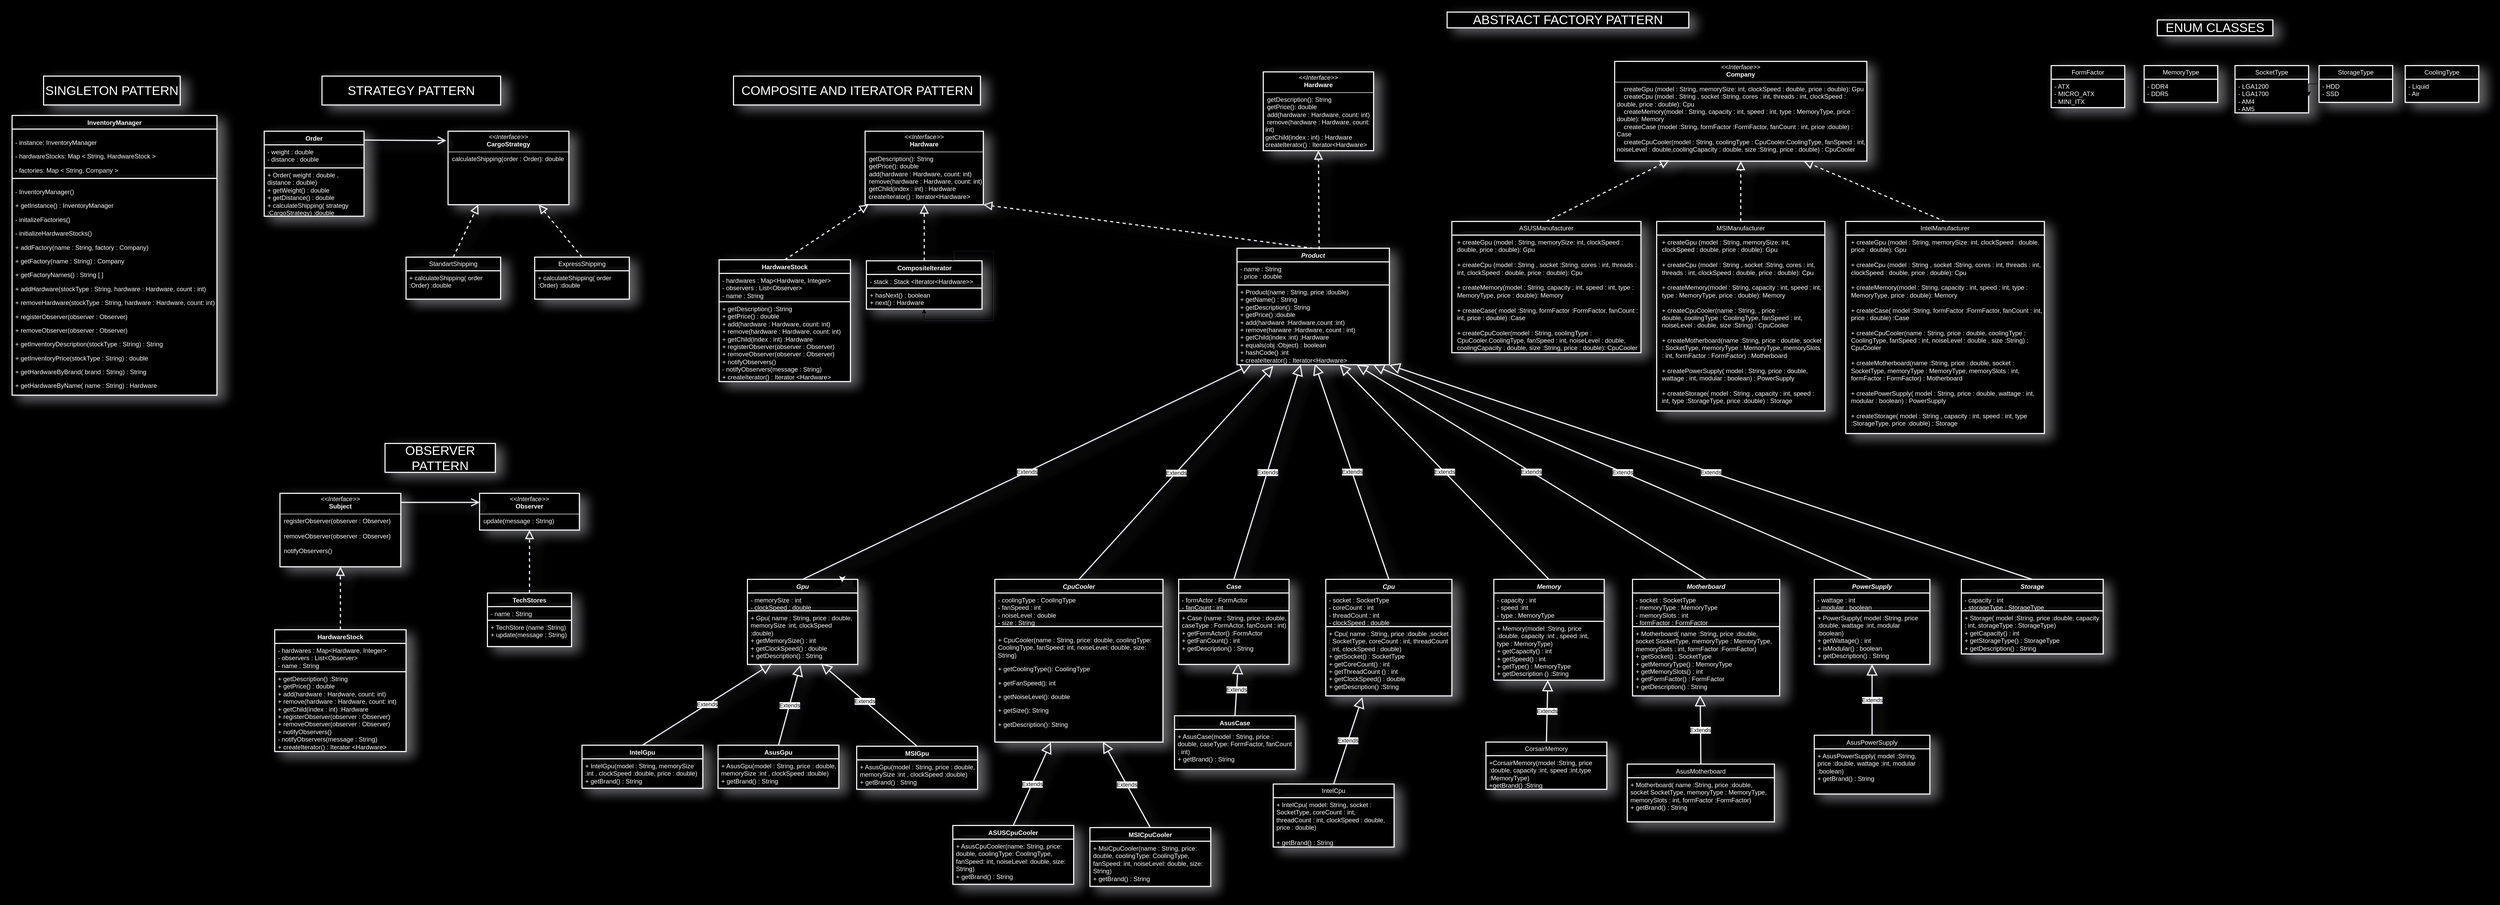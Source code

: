 <mxfile version="25.0.1">
  <diagram id="C5RBs43oDa-KdzZeNtuy" name="Page-1">
    <mxGraphModel dx="4733" dy="2038" grid="0" gridSize="10" guides="1" tooltips="1" connect="1" arrows="1" fold="1" page="0" pageScale="1" pageWidth="827" pageHeight="1169" background="#000000" math="0" shadow="1">
      <root>
        <mxCell id="WIyWlLk6GJQsqaUBKTNV-0" />
        <mxCell id="WIyWlLk6GJQsqaUBKTNV-1" parent="WIyWlLk6GJQsqaUBKTNV-0" />
        <mxCell id="6QeNphfjCAm_pFqaKiIY-25" value="&lt;i&gt;Product&lt;/i&gt;" style="swimlane;fontStyle=1;align=center;verticalAlign=top;childLayout=stackLayout;horizontal=1;startSize=26;horizontalStack=0;resizeParent=1;resizeParentMax=0;resizeLast=0;collapsible=1;marginBottom=0;whiteSpace=wrap;html=1;shadow=1;swimlaneLine=1;fillColor=#000000;strokeColor=#FFFFFF;fontColor=#ffffff;rounded=0;strokeWidth=2;shadowColor=#B3B3B3;shadowOpacity=50;shadowOffsetX=13;shadowOffsetY=8;shadowBlur=11;" parent="WIyWlLk6GJQsqaUBKTNV-1" vertex="1">
          <mxGeometry x="322" y="-157" width="290" height="222" as="geometry" />
        </mxCell>
        <mxCell id="6QeNphfjCAm_pFqaKiIY-26" value="- name : String&lt;div&gt;- price : double&lt;/div&gt;" style="text;align=left;verticalAlign=top;spacingLeft=4;spacingRight=4;overflow=hidden;rotatable=0;points=[[0,0.5],[1,0.5]];portConstraint=eastwest;whiteSpace=wrap;html=1;shadow=1;swimlaneLine=1;fillColor=#000000;strokeColor=#FFFFFF;fontColor=#ffffff;rounded=0;strokeWidth=2;shadowColor=#B3B3B3;shadowOpacity=50;shadowOffsetX=13;shadowOffsetY=8;shadowBlur=11;" parent="6QeNphfjCAm_pFqaKiIY-25" vertex="1">
          <mxGeometry y="26" width="290" height="44" as="geometry" />
        </mxCell>
        <mxCell id="6QeNphfjCAm_pFqaKiIY-28" value="+ Product(name : String, price :double)&lt;div&gt;+ getName() : String&lt;br&gt;&lt;div&gt;+ getDescription(): String&lt;/div&gt;&lt;div&gt;+ getPrice() :double&lt;/div&gt;&lt;div&gt;+ add(hardware :Hardware,count :int)&lt;/div&gt;&lt;div&gt;+ remove(harware :Hardware, count : int)&lt;/div&gt;&lt;div&gt;+ getChild(index :int) :Hardware&lt;/div&gt;&lt;/div&gt;&lt;div&gt;+ equals(obj :Object) : boolean&lt;/div&gt;&lt;div&gt;+ hashCode() :int&lt;/div&gt;&lt;div&gt;+ createIterator() : Iterator&amp;lt;Hardware&amp;gt;&lt;/div&gt;" style="text;align=left;verticalAlign=top;spacingLeft=4;spacingRight=4;overflow=hidden;rotatable=0;points=[[0,0.5],[1,0.5]];portConstraint=eastwest;whiteSpace=wrap;html=1;shadow=1;swimlaneLine=1;fillColor=#000000;strokeColor=#FFFFFF;fontColor=#ffffff;rounded=0;strokeWidth=2;shadowColor=#B3B3B3;shadowOpacity=50;shadowOffsetX=13;shadowOffsetY=8;shadowBlur=11;" parent="6QeNphfjCAm_pFqaKiIY-25" vertex="1">
          <mxGeometry y="70" width="290" height="152" as="geometry" />
        </mxCell>
        <mxCell id="6QeNphfjCAm_pFqaKiIY-53" value="&lt;p style=&quot;margin:0px;margin-top:4px;text-align:center;&quot;&gt;&lt;i&gt;&amp;lt;&amp;lt;Interface&amp;gt;&amp;gt;&lt;/i&gt;&lt;br&gt;&lt;b&gt;Hardware&lt;/b&gt;&lt;/p&gt;&lt;hr size=&quot;1&quot; style=&quot;border-style:solid;&quot;&gt;&lt;p style=&quot;margin:0px;margin-left:4px;&quot;&gt;&lt;span style=&quot;background-color: initial;&quot;&gt;&amp;nbsp;getDescription(): String&lt;/span&gt;&lt;/p&gt;&lt;p style=&quot;margin:0px;margin-left:4px;&quot;&gt;&amp;nbsp;getPrice(): double&lt;/p&gt;&lt;p style=&quot;margin:0px;margin-left:4px;&quot;&gt;&amp;nbsp;add(hardware : Hardware, count: int)&lt;/p&gt;&lt;p style=&quot;margin:0px;margin-left:4px;&quot;&gt;&amp;nbsp;remove&lt;span style=&quot;background-color: initial;&quot;&gt;(hardware : Hardware, count: int)&lt;/span&gt;&lt;/p&gt;&lt;p style=&quot;margin:0px;margin-left:4px;&quot;&gt;&lt;span style=&quot;background-color: initial;&quot;&gt;getChild(index : int) : Hardware&lt;/span&gt;&lt;/p&gt;&lt;p style=&quot;margin:0px;margin-left:4px;&quot;&gt;createIterator() : Iterator&amp;lt;Hardware&amp;gt;&lt;/p&gt;&lt;p style=&quot;margin:0px;margin-left:4px;&quot;&gt;&lt;br&gt;&lt;/p&gt;" style="verticalAlign=top;align=left;overflow=fill;html=1;whiteSpace=wrap;shadow=1;swimlaneLine=1;fillColor=#000000;strokeColor=#FFFFFF;fontColor=#ffffff;rounded=0;strokeWidth=2;shadowColor=#B3B3B3;shadowOpacity=50;shadowOffsetX=13;shadowOffsetY=8;shadowBlur=11;" parent="WIyWlLk6GJQsqaUBKTNV-1" vertex="1">
          <mxGeometry x="372" y="-493" width="210" height="150" as="geometry" />
        </mxCell>
        <mxCell id="6QeNphfjCAm_pFqaKiIY-54" value="HardwareStock" style="swimlane;fontStyle=1;align=center;verticalAlign=top;childLayout=stackLayout;horizontal=1;startSize=26;horizontalStack=0;resizeParent=1;resizeParentMax=0;resizeLast=0;collapsible=1;marginBottom=0;whiteSpace=wrap;html=1;shadow=1;swimlaneLine=1;fillColor=#000000;strokeColor=#FFFFFF;fontColor=#ffffff;rounded=0;strokeWidth=2;shadowColor=#B3B3B3;shadowOpacity=50;shadowOffsetX=13;shadowOffsetY=8;shadowBlur=11;" parent="WIyWlLk6GJQsqaUBKTNV-1" vertex="1">
          <mxGeometry x="-664" y="-135" width="250" height="232" as="geometry" />
        </mxCell>
        <mxCell id="6QeNphfjCAm_pFqaKiIY-55" value="- hardwares : Map&amp;lt;Hardware, Integer&amp;gt; &lt;div&gt;- observers : List&amp;lt;Observer&amp;gt;&lt;/div&gt;&lt;div&gt;- name : String&lt;/div&gt;" style="text;align=left;verticalAlign=top;spacingLeft=4;spacingRight=4;overflow=hidden;rotatable=0;points=[[0,0.5],[1,0.5]];portConstraint=eastwest;whiteSpace=wrap;html=1;shadow=1;swimlaneLine=1;fillColor=#000000;strokeColor=#FFFFFF;fontColor=#ffffff;rounded=0;strokeWidth=2;shadowColor=#B3B3B3;shadowOpacity=50;shadowOffsetX=13;shadowOffsetY=8;shadowBlur=11;" parent="6QeNphfjCAm_pFqaKiIY-54" vertex="1">
          <mxGeometry y="26" width="250" height="54" as="geometry" />
        </mxCell>
        <mxCell id="6QeNphfjCAm_pFqaKiIY-57" value="&lt;div&gt;&lt;span style=&quot;background-color: initial;&quot;&gt;+ getDescription() :String&lt;/span&gt;&lt;/div&gt;&lt;div&gt;+ getPrice() : double&lt;/div&gt;&lt;div&gt;+&amp;nbsp;&lt;span style=&quot;background-color: initial;&quot;&gt;add(hardware : Hardware, count: int)&lt;/span&gt;&lt;/div&gt;&lt;div&gt;&lt;span style=&quot;background-color: initial;&quot;&gt;+ remove&lt;/span&gt;&lt;span style=&quot;background-color: initial;&quot;&gt;(hardware : Hardware, count: int)&lt;/span&gt;&lt;/div&gt;&lt;div&gt;&lt;span style=&quot;background-color: initial;&quot;&gt;+ getChild(index : int) :Hardware&lt;/span&gt;&lt;/div&gt;&lt;div&gt;&lt;span style=&quot;background-color: initial;&quot;&gt;+ registerObserver(observer : Observer)&lt;/span&gt;&lt;/div&gt;&lt;div&gt;&lt;span style=&quot;background-color: initial;&quot;&gt;+&lt;/span&gt;&lt;span style=&quot;background-color: initial;&quot;&gt;&amp;nbsp;removeObserver(observer : Observer)&lt;/span&gt;&lt;/div&gt;&lt;div&gt;&lt;span style=&quot;background-color: initial;&quot;&gt;+ notify&lt;/span&gt;&lt;span style=&quot;background-color: initial;&quot;&gt;Observers()&lt;/span&gt;&lt;/div&gt;&lt;div&gt;&lt;div&gt;&lt;span style=&quot;background-color: initial;&quot;&gt;- notify&lt;/span&gt;&lt;span style=&quot;background-color: initial;&quot;&gt;Observers(message : String)&lt;/span&gt;&lt;/div&gt;&lt;div&gt;&lt;span style=&quot;background-color: initial;&quot;&gt;+ createIterator() : Iterator &amp;lt;Hardware&amp;gt;&lt;/span&gt;&lt;/div&gt;&lt;div&gt;&lt;br&gt;&lt;/div&gt;&lt;/div&gt;&lt;div&gt;&lt;div&gt;&lt;br&gt;&lt;/div&gt;&lt;/div&gt;" style="text;align=left;verticalAlign=top;spacingLeft=4;spacingRight=4;overflow=hidden;rotatable=0;points=[[0,0.5],[1,0.5]];portConstraint=eastwest;whiteSpace=wrap;html=1;shadow=1;swimlaneLine=1;fillColor=#000000;strokeColor=#FFFFFF;fontColor=#ffffff;rounded=0;strokeWidth=2;shadowColor=#B3B3B3;shadowOpacity=50;shadowOffsetX=13;shadowOffsetY=8;shadowBlur=11;" parent="6QeNphfjCAm_pFqaKiIY-54" vertex="1">
          <mxGeometry y="80" width="250" height="152" as="geometry" />
        </mxCell>
        <mxCell id="6QeNphfjCAm_pFqaKiIY-58" value="" style="endArrow=block;dashed=1;endFill=0;endSize=12;html=1;rounded=0;exitX=0.5;exitY=0;exitDx=0;exitDy=0;shadow=1;swimlaneLine=1;fillColor=#a0522d;strokeColor=#FFFFFF;strokeWidth=2;shadowColor=#B3B3B3;shadowOpacity=50;shadowOffsetX=13;shadowOffsetY=8;shadowBlur=11;" parent="WIyWlLk6GJQsqaUBKTNV-1" source="6QeNphfjCAm_pFqaKiIY-54" target="XWvDcAkHK5dL2flV-9Gg-0" edge="1">
          <mxGeometry width="160" relative="1" as="geometry">
            <mxPoint x="-411.5" y="-130" as="sourcePoint" />
            <mxPoint x="-251.5" y="-130" as="targetPoint" />
          </mxGeometry>
        </mxCell>
        <mxCell id="6QeNphfjCAm_pFqaKiIY-59" value="&lt;p style=&quot;margin:0px;margin-top:4px;text-align:center;&quot;&gt;&lt;i&gt;&amp;lt;&amp;lt;Interface&amp;gt;&amp;gt;&lt;/i&gt;&lt;br&gt;&lt;b&gt;Subject&lt;/b&gt;&lt;/p&gt;&lt;hr size=&quot;1&quot; style=&quot;border-style:solid;&quot;&gt;&lt;p style=&quot;margin:0px;margin-left:4px;&quot;&gt;&amp;nbsp;registerObserver(observer : Observer)&lt;br&gt;&lt;br&gt;&lt;/p&gt;&lt;p style=&quot;margin:0px;margin-left:4px;&quot;&gt;&amp;nbsp;removeObserver(observer : Observer)&lt;/p&gt;&lt;p style=&quot;margin:0px;margin-left:4px;&quot;&gt;&lt;br&gt;&lt;/p&gt;&lt;p style=&quot;margin:0px;margin-left:4px;&quot;&gt;&amp;nbsp;notify&lt;span style=&quot;background-color: initial;&quot;&gt;Observers()&lt;/span&gt;&lt;/p&gt;" style="verticalAlign=top;align=left;overflow=fill;html=1;whiteSpace=wrap;shadow=1;swimlaneLine=1;fillColor=#000000;strokeColor=#FFFFFF;fontColor=#ffffff;rounded=0;strokeWidth=2;shadowColor=#B3B3B3;shadowOpacity=50;shadowOffsetX=13;shadowOffsetY=8;shadowBlur=11;" parent="WIyWlLk6GJQsqaUBKTNV-1" vertex="1">
          <mxGeometry x="-1500" y="310" width="230" height="140" as="geometry" />
        </mxCell>
        <mxCell id="6QeNphfjCAm_pFqaKiIY-60" value="&lt;p style=&quot;margin:0px;margin-top:4px;text-align:center;&quot;&gt;&lt;i&gt;&amp;lt;&amp;lt;Interface&amp;gt;&amp;gt;&lt;/i&gt;&lt;br&gt;&lt;b&gt;Observer&lt;/b&gt;&lt;/p&gt;&lt;hr size=&quot;1&quot; style=&quot;border-style:solid;&quot;&gt;&lt;p style=&quot;margin:0px;margin-left:4px;&quot;&gt;&amp;nbsp;update(message : String)&lt;/p&gt;" style="verticalAlign=top;align=left;overflow=fill;html=1;whiteSpace=wrap;shadow=1;swimlaneLine=1;fillColor=#000000;strokeColor=#FFFFFF;fontColor=#ffffff;rounded=0;strokeWidth=2;shadowColor=#B3B3B3;shadowOpacity=50;shadowOffsetX=13;shadowOffsetY=8;shadowBlur=11;" parent="WIyWlLk6GJQsqaUBKTNV-1" vertex="1">
          <mxGeometry x="-1120" y="310" width="190" height="70" as="geometry" />
        </mxCell>
        <mxCell id="6QeNphfjCAm_pFqaKiIY-62" value="" style="endArrow=block;dashed=1;endFill=0;endSize=12;html=1;rounded=0;exitX=0.5;exitY=0;exitDx=0;exitDy=0;entryX=1;entryY=1;entryDx=0;entryDy=0;shadow=1;swimlaneLine=1;fillColor=#a0522d;strokeColor=#FFFFFF;strokeWidth=2;shadowColor=#B3B3B3;shadowOpacity=50;shadowOffsetX=13;shadowOffsetY=8;shadowBlur=11;" parent="WIyWlLk6GJQsqaUBKTNV-1" source="6QeNphfjCAm_pFqaKiIY-25" target="XWvDcAkHK5dL2flV-9Gg-0" edge="1">
          <mxGeometry width="160" relative="1" as="geometry">
            <mxPoint x="-8" y="85" as="sourcePoint" />
            <mxPoint x="467" y="-325" as="targetPoint" />
          </mxGeometry>
        </mxCell>
        <mxCell id="XWvDcAkHK5dL2flV-9Gg-0" value="&lt;p style=&quot;margin:0px;margin-top:4px;text-align:center;&quot;&gt;&lt;i&gt;&amp;lt;&amp;lt;Interface&amp;gt;&amp;gt;&lt;/i&gt;&lt;br&gt;&lt;b&gt;Hardware&lt;/b&gt;&lt;/p&gt;&lt;hr size=&quot;1&quot; style=&quot;border-style:solid;&quot;&gt;&lt;p style=&quot;margin:0px;margin-left:4px;&quot;&gt;&lt;span style=&quot;background-color: initial;&quot;&gt;&amp;nbsp;getDescription(): String&lt;/span&gt;&lt;/p&gt;&lt;p style=&quot;margin:0px;margin-left:4px;&quot;&gt;&amp;nbsp;getPrice(): double&lt;/p&gt;&lt;p style=&quot;margin:0px;margin-left:4px;&quot;&gt;&amp;nbsp;add(hardware : Hardware, count: int)&lt;/p&gt;&lt;p style=&quot;margin:0px;margin-left:4px;&quot;&gt;&amp;nbsp;remove&lt;span style=&quot;background-color: initial;&quot;&gt;(hardware : Hardware, count: int)&lt;/span&gt;&lt;/p&gt;&lt;p style=&quot;margin:0px;margin-left:4px;&quot;&gt;&lt;span style=&quot;background-color: initial;&quot;&gt;&amp;nbsp;getChild(index : int) : Hardware&lt;/span&gt;&lt;/p&gt;&lt;div&gt;&amp;nbsp; createIterator() : Iterator&amp;lt;Hardware&amp;gt;&lt;span style=&quot;background-color: initial;&quot;&gt;&lt;/span&gt;&lt;/div&gt;&lt;p style=&quot;margin:0px;margin-left:4px;&quot;&gt;&lt;br&gt;&lt;/p&gt;" style="verticalAlign=top;align=left;overflow=fill;html=1;whiteSpace=wrap;shadow=1;swimlaneLine=1;fillColor=#000000;strokeColor=#FFFFFF;fontColor=#ffffff;rounded=0;strokeWidth=2;shadowColor=#B3B3B3;shadowOpacity=50;shadowOffsetX=13;shadowOffsetY=8;shadowBlur=11;" parent="WIyWlLk6GJQsqaUBKTNV-1" vertex="1">
          <mxGeometry x="-386" y="-380" width="225" height="140" as="geometry" />
        </mxCell>
        <mxCell id="XWvDcAkHK5dL2flV-9Gg-3" value="&lt;p style=&quot;margin:0px;margin-top:4px;text-align:center;&quot;&gt;&lt;i&gt;&amp;lt;&amp;lt;Interface&amp;gt;&amp;gt;&lt;/i&gt;&lt;br&gt;&lt;b&gt;CargoStrategy&lt;/b&gt;&lt;/p&gt;&lt;hr size=&quot;1&quot; style=&quot;border-style:solid;&quot;&gt;&lt;p style=&quot;margin:0px;margin-left:4px;&quot;&gt;&amp;nbsp;calculateShipping(order : Order): double&lt;/p&gt;" style="verticalAlign=top;align=left;overflow=fill;html=1;whiteSpace=wrap;shadow=1;swimlaneLine=1;fillColor=#000000;strokeColor=#FFFFFF;fontColor=#ffffff;rounded=0;strokeWidth=2;shadowColor=#B3B3B3;shadowOpacity=50;shadowOffsetX=13;shadowOffsetY=8;shadowBlur=11;" parent="WIyWlLk6GJQsqaUBKTNV-1" vertex="1">
          <mxGeometry x="-1180" y="-380" width="230" height="140" as="geometry" />
        </mxCell>
        <mxCell id="XWvDcAkHK5dL2flV-9Gg-4" value="Order" style="swimlane;fontStyle=1;align=center;verticalAlign=top;childLayout=stackLayout;horizontal=1;startSize=26;horizontalStack=0;resizeParent=1;resizeParentMax=0;resizeLast=0;collapsible=1;marginBottom=0;whiteSpace=wrap;html=1;shadow=1;swimlaneLine=1;fillColor=#000000;strokeColor=#FFFFFF;fontColor=#ffffff;rounded=0;strokeWidth=2;shadowColor=#B3B3B3;shadowOpacity=50;shadowOffsetX=13;shadowOffsetY=8;shadowBlur=11;" parent="WIyWlLk6GJQsqaUBKTNV-1" vertex="1">
          <mxGeometry x="-1530" y="-380" width="190" height="162" as="geometry" />
        </mxCell>
        <mxCell id="XWvDcAkHK5dL2flV-9Gg-5" value="- weight : double&lt;div&gt;- distance : double&lt;/div&gt;" style="text;align=left;verticalAlign=top;spacingLeft=4;spacingRight=4;overflow=hidden;rotatable=0;points=[[0,0.5],[1,0.5]];portConstraint=eastwest;whiteSpace=wrap;html=1;shadow=1;swimlaneLine=1;fillColor=#000000;strokeColor=#FFFFFF;fontColor=#ffffff;rounded=0;strokeWidth=2;shadowColor=#B3B3B3;shadowOpacity=50;shadowOffsetX=13;shadowOffsetY=8;shadowBlur=11;" parent="XWvDcAkHK5dL2flV-9Gg-4" vertex="1">
          <mxGeometry y="26" width="190" height="44" as="geometry" />
        </mxCell>
        <mxCell id="XWvDcAkHK5dL2flV-9Gg-7" value="+ Order( weight : double , distance : double)&lt;div&gt;+ getWeight() : double&lt;/div&gt;&lt;div&gt;+ getDistance() : double&lt;/div&gt;&lt;div&gt;+ calculateShipping( strategy :CargoStrategy) :double&amp;nbsp;&lt;/div&gt;" style="text;align=left;verticalAlign=top;spacingLeft=4;spacingRight=4;overflow=hidden;rotatable=0;points=[[0,0.5],[1,0.5]];portConstraint=eastwest;whiteSpace=wrap;html=1;shadow=1;swimlaneLine=1;fillColor=#000000;strokeColor=#FFFFFF;fontColor=#ffffff;rounded=0;strokeWidth=2;shadowColor=#B3B3B3;shadowOpacity=50;shadowOffsetX=13;shadowOffsetY=8;shadowBlur=11;" parent="XWvDcAkHK5dL2flV-9Gg-4" vertex="1">
          <mxGeometry y="70" width="190" height="92" as="geometry" />
        </mxCell>
        <mxCell id="XWvDcAkHK5dL2flV-9Gg-8" value="StandartShipping" style="swimlane;fontStyle=0;childLayout=stackLayout;horizontal=1;startSize=26;horizontalStack=0;resizeParent=1;resizeParentMax=0;resizeLast=0;collapsible=1;marginBottom=0;whiteSpace=wrap;html=1;shadow=1;swimlaneLine=1;fillColor=#000000;strokeColor=#FFFFFF;fontColor=#ffffff;rounded=0;strokeWidth=2;shadowColor=#B3B3B3;shadowOpacity=50;shadowOffsetX=13;shadowOffsetY=8;shadowBlur=11;" parent="WIyWlLk6GJQsqaUBKTNV-1" vertex="1">
          <mxGeometry x="-1260" y="-140" width="180" height="80" as="geometry" />
        </mxCell>
        <mxCell id="XWvDcAkHK5dL2flV-9Gg-9" value="+ calculateShipping( order :Order) :double&amp;nbsp;" style="text;align=left;verticalAlign=top;spacingLeft=4;spacingRight=4;overflow=hidden;rotatable=0;points=[[0,0.5],[1,0.5]];portConstraint=eastwest;whiteSpace=wrap;html=1;shadow=1;swimlaneLine=1;fillColor=#000000;strokeColor=#FFFFFF;fontColor=#ffffff;rounded=0;strokeWidth=2;shadowColor=#B3B3B3;shadowOpacity=50;shadowOffsetX=13;shadowOffsetY=8;shadowBlur=11;" parent="XWvDcAkHK5dL2flV-9Gg-8" vertex="1">
          <mxGeometry y="26" width="180" height="54" as="geometry" />
        </mxCell>
        <mxCell id="XWvDcAkHK5dL2flV-9Gg-12" value="ExpressShipping" style="swimlane;fontStyle=0;childLayout=stackLayout;horizontal=1;startSize=26;horizontalStack=0;resizeParent=1;resizeParentMax=0;resizeLast=0;collapsible=1;marginBottom=0;whiteSpace=wrap;html=1;shadow=1;swimlaneLine=1;fillColor=#000000;strokeColor=#FFFFFF;fontColor=#ffffff;rounded=0;strokeWidth=2;shadowColor=#B3B3B3;shadowOpacity=50;shadowOffsetX=13;shadowOffsetY=8;shadowBlur=11;" parent="WIyWlLk6GJQsqaUBKTNV-1" vertex="1">
          <mxGeometry x="-1015" y="-140" width="180" height="80" as="geometry" />
        </mxCell>
        <mxCell id="XWvDcAkHK5dL2flV-9Gg-13" value="+ calculateShipping( order :Order) :double&amp;nbsp;" style="text;align=left;verticalAlign=top;spacingLeft=4;spacingRight=4;overflow=hidden;rotatable=0;points=[[0,0.5],[1,0.5]];portConstraint=eastwest;whiteSpace=wrap;html=1;shadow=1;swimlaneLine=1;fillColor=#000000;strokeColor=#FFFFFF;fontColor=#ffffff;rounded=0;strokeWidth=2;shadowColor=#B3B3B3;shadowOpacity=50;shadowOffsetX=13;shadowOffsetY=8;shadowBlur=11;" parent="XWvDcAkHK5dL2flV-9Gg-12" vertex="1">
          <mxGeometry y="26" width="180" height="54" as="geometry" />
        </mxCell>
        <mxCell id="XWvDcAkHK5dL2flV-9Gg-15" value="" style="endArrow=block;dashed=1;endFill=0;endSize=12;html=1;rounded=0;exitX=0.5;exitY=0;exitDx=0;exitDy=0;entryX=0.25;entryY=1;entryDx=0;entryDy=0;shadow=1;swimlaneLine=1;fillColor=#a0522d;strokeColor=#FFFFFF;strokeWidth=2;shadowColor=#B3B3B3;shadowOpacity=50;shadowOffsetX=13;shadowOffsetY=8;shadowBlur=11;" parent="WIyWlLk6GJQsqaUBKTNV-1" source="XWvDcAkHK5dL2flV-9Gg-8" target="XWvDcAkHK5dL2flV-9Gg-3" edge="1">
          <mxGeometry width="160" relative="1" as="geometry">
            <mxPoint x="-1120" y="-60" as="sourcePoint" />
            <mxPoint x="-960" y="-60" as="targetPoint" />
          </mxGeometry>
        </mxCell>
        <mxCell id="XWvDcAkHK5dL2flV-9Gg-16" value="" style="endArrow=block;dashed=1;endFill=0;endSize=12;html=1;rounded=0;exitX=0.5;exitY=0;exitDx=0;exitDy=0;entryX=0.75;entryY=1;entryDx=0;entryDy=0;shadow=1;swimlaneLine=1;fillColor=#a0522d;strokeColor=#FFFFFF;strokeWidth=2;shadowColor=#B3B3B3;shadowOpacity=50;shadowOffsetX=13;shadowOffsetY=8;shadowBlur=11;" parent="WIyWlLk6GJQsqaUBKTNV-1" source="XWvDcAkHK5dL2flV-9Gg-12" target="XWvDcAkHK5dL2flV-9Gg-3" edge="1">
          <mxGeometry width="160" relative="1" as="geometry">
            <mxPoint x="-1210" y="-130" as="sourcePoint" />
            <mxPoint x="-1030" y="-230" as="targetPoint" />
          </mxGeometry>
        </mxCell>
        <mxCell id="XWvDcAkHK5dL2flV-9Gg-17" value="" style="endArrow=open;endFill=1;endSize=12;html=1;rounded=0;exitX=1.005;exitY=0.104;exitDx=0;exitDy=0;exitPerimeter=0;entryX=-0.015;entryY=0.127;entryDx=0;entryDy=0;entryPerimeter=0;shadow=1;swimlaneLine=1;fillColor=#a0522d;strokeColor=#FFFFFF;strokeWidth=2;shadowColor=#B3B3B3;shadowOpacity=50;shadowOffsetX=13;shadowOffsetY=8;shadowBlur=11;" parent="WIyWlLk6GJQsqaUBKTNV-1" source="XWvDcAkHK5dL2flV-9Gg-4" target="XWvDcAkHK5dL2flV-9Gg-3" edge="1">
          <mxGeometry width="160" relative="1" as="geometry">
            <mxPoint x="-1120" y="-60" as="sourcePoint" />
            <mxPoint x="-960" y="-60" as="targetPoint" />
          </mxGeometry>
        </mxCell>
        <mxCell id="XR5lh1WbpXn12krqnB3P-0" value="InventoryManager" style="swimlane;fontStyle=1;align=center;verticalAlign=top;childLayout=stackLayout;horizontal=1;startSize=26;horizontalStack=0;resizeParent=1;resizeParentMax=0;resizeLast=0;collapsible=1;marginBottom=0;whiteSpace=wrap;html=1;shadow=1;swimlaneLine=1;fillColor=#000000;strokeColor=#FFFFFF;fontColor=#ffffff;rounded=0;strokeWidth=2;shadowOpacity=50;shadowColor=#B3B3B3;shadowOffsetX=13;shadowOffsetY=8;shadowBlur=11;" parent="WIyWlLk6GJQsqaUBKTNV-1" vertex="1">
          <mxGeometry x="-2010" y="-410" width="390" height="533" as="geometry" />
        </mxCell>
        <mxCell id="XR5lh1WbpXn12krqnB3P-1" value="&lt;p data-pm-slice=&quot;0 0 []&quot;&gt;- instance: InventoryManager&amp;nbsp;&lt;/p&gt;&lt;p data-pm-slice=&quot;0 0 []&quot;&gt;&lt;span style=&quot;background-color: initial;&quot;&gt;- hardwareStocks: Map &amp;lt; String, HardwareStock &amp;gt;&lt;/span&gt;&lt;/p&gt;&lt;p&gt;&lt;span style=&quot;background-color: initial;&quot;&gt;- factories: Map &amp;lt; String, Company &amp;gt;&amp;nbsp;&lt;/span&gt;&lt;/p&gt;" style="text;align=left;verticalAlign=top;spacingLeft=4;spacingRight=4;overflow=hidden;rotatable=0;points=[[0,0.5],[1,0.5]];portConstraint=eastwest;whiteSpace=wrap;html=1;shadow=1;swimlaneLine=1;fillColor=#000000;strokeColor=#FFFFFF;fontColor=#ffffff;rounded=0;strokeWidth=2;shadowOpacity=50;shadowColor=#B3B3B3;shadowOffsetX=13;shadowOffsetY=8;shadowBlur=11;" parent="XR5lh1WbpXn12krqnB3P-0" vertex="1">
          <mxGeometry y="26" width="390" height="94" as="geometry" />
        </mxCell>
        <mxCell id="XR5lh1WbpXn12krqnB3P-3" value="&lt;p data-pm-slice=&quot;0 0 []&quot;&gt;- InventoryManager()&lt;/p&gt;&lt;p data-pm-slice=&quot;0 0 []&quot;&gt;+ getInstance() : InventoryManager&lt;/p&gt;&lt;p data-pm-slice=&quot;0 0 []&quot;&gt;- initalizeFactories()&lt;/p&gt;&lt;p data-pm-slice=&quot;0 0 []&quot;&gt;-&amp;nbsp;initializeHardwareStocks()&lt;/p&gt;&lt;p&gt; + addFactory(name : String, factory : Company) &lt;/p&gt;&lt;p&gt; + getFactory(name : String) : Company         &lt;/p&gt;&lt;p&gt;+ getFactoryNames() : String [ ]&lt;/p&gt;&lt;p&gt; + addHardware(stockType : String, hardware : Hardware, count : int) &lt;/p&gt;&lt;p&gt; + removeHardware(stockType : String, hardware : Hardware, count: int) &lt;/p&gt;&lt;p&gt; + registerObserver(observer : Observer)      &lt;/p&gt;&lt;p&gt;+ removeObserver(observer : Observer)        &lt;/p&gt;&lt;p&gt;+ getInventoryDescription(stockType : String) : String &lt;/p&gt;&lt;p&gt; + getInventoryPrice(stockType : String) : double&amp;nbsp;&lt;/p&gt;&lt;p&gt;+ getHardwareByBrand( brand : String) : String&lt;/p&gt;&lt;p&gt;+ getHardwareByName( name : String) : Hardware&lt;/p&gt;&lt;p&gt;&lt;br&gt;&lt;/p&gt;" style="text;align=left;verticalAlign=top;spacingLeft=4;spacingRight=4;overflow=hidden;rotatable=0;points=[[0,0.5],[1,0.5]];portConstraint=eastwest;whiteSpace=wrap;html=1;shadow=1;swimlaneLine=1;fillColor=#000000;strokeColor=#FFFFFF;fontColor=#ffffff;rounded=0;strokeWidth=2;shadowOpacity=50;shadowColor=#B3B3B3;shadowOffsetX=13;shadowOffsetY=8;shadowBlur=11;" parent="XR5lh1WbpXn12krqnB3P-0" vertex="1">
          <mxGeometry y="120" width="390" height="413" as="geometry" />
        </mxCell>
        <mxCell id="XR5lh1WbpXn12krqnB3P-4" value="TechStores" style="swimlane;fontStyle=1;align=center;verticalAlign=top;childLayout=stackLayout;horizontal=1;startSize=26;horizontalStack=0;resizeParent=1;resizeParentMax=0;resizeLast=0;collapsible=1;marginBottom=0;whiteSpace=wrap;html=1;shadow=1;swimlaneLine=1;fillColor=#000000;strokeColor=#FFFFFF;fontColor=#ffffff;rounded=0;strokeWidth=2;shadowColor=#B3B3B3;shadowOpacity=50;shadowOffsetX=13;shadowOffsetY=8;shadowBlur=11;" parent="WIyWlLk6GJQsqaUBKTNV-1" vertex="1">
          <mxGeometry x="-1105" y="500" width="160" height="102" as="geometry" />
        </mxCell>
        <mxCell id="XR5lh1WbpXn12krqnB3P-5" value="- name : String" style="text;align=left;verticalAlign=top;spacingLeft=4;spacingRight=4;overflow=hidden;rotatable=0;points=[[0,0.5],[1,0.5]];portConstraint=eastwest;whiteSpace=wrap;html=1;shadow=1;swimlaneLine=1;fillColor=#000000;strokeColor=#FFFFFF;fontColor=#ffffff;rounded=0;strokeWidth=2;shadowColor=#B3B3B3;shadowOpacity=50;shadowOffsetX=13;shadowOffsetY=8;shadowBlur=11;" parent="XR5lh1WbpXn12krqnB3P-4" vertex="1">
          <mxGeometry y="26" width="160" height="26" as="geometry" />
        </mxCell>
        <mxCell id="XR5lh1WbpXn12krqnB3P-7" value="+ TechStore (name :String)&lt;div&gt;+ update(message : String)&lt;/div&gt;" style="text;align=left;verticalAlign=top;spacingLeft=4;spacingRight=4;overflow=hidden;rotatable=0;points=[[0,0.5],[1,0.5]];portConstraint=eastwest;whiteSpace=wrap;html=1;shadow=1;swimlaneLine=1;fillColor=#000000;strokeColor=#FFFFFF;fontColor=#ffffff;rounded=0;strokeWidth=2;shadowColor=#B3B3B3;shadowOpacity=50;shadowOffsetX=13;shadowOffsetY=8;shadowBlur=11;" parent="XR5lh1WbpXn12krqnB3P-4" vertex="1">
          <mxGeometry y="52" width="160" height="50" as="geometry" />
        </mxCell>
        <mxCell id="XR5lh1WbpXn12krqnB3P-8" value="" style="endArrow=block;dashed=1;endFill=0;endSize=12;html=1;rounded=0;entryX=0.5;entryY=1;entryDx=0;entryDy=0;exitX=0.5;exitY=0;exitDx=0;exitDy=0;shadow=1;swimlaneLine=1;fillColor=#a0522d;strokeColor=#FFFFFF;strokeWidth=2;shadowColor=#B3B3B3;shadowOpacity=50;shadowOffsetX=13;shadowOffsetY=8;shadowBlur=11;" parent="WIyWlLk6GJQsqaUBKTNV-1" source="XR5lh1WbpXn12krqnB3P-4" target="6QeNphfjCAm_pFqaKiIY-60" edge="1">
          <mxGeometry width="160" relative="1" as="geometry">
            <mxPoint x="-1200" y="580" as="sourcePoint" />
            <mxPoint x="-1040" y="580" as="targetPoint" />
          </mxGeometry>
        </mxCell>
        <mxCell id="XR5lh1WbpXn12krqnB3P-10" value="" style="endArrow=open;endFill=1;endSize=12;html=1;rounded=0;exitX=1.002;exitY=0.123;exitDx=0;exitDy=0;entryX=0;entryY=0.246;entryDx=0;entryDy=0;exitPerimeter=0;entryPerimeter=0;shadow=1;swimlaneLine=1;fillColor=#a0522d;strokeColor=#FFFFFF;strokeWidth=2;shadowColor=#B3B3B3;shadowOpacity=50;shadowOffsetX=13;shadowOffsetY=8;shadowBlur=11;" parent="WIyWlLk6GJQsqaUBKTNV-1" source="6QeNphfjCAm_pFqaKiIY-59" target="6QeNphfjCAm_pFqaKiIY-60" edge="1">
          <mxGeometry width="160" relative="1" as="geometry">
            <mxPoint x="-1220" y="540" as="sourcePoint" />
            <mxPoint x="-1060" y="540" as="targetPoint" />
          </mxGeometry>
        </mxCell>
        <mxCell id="XR5lh1WbpXn12krqnB3P-11" value="&lt;font style=&quot;font-size: 24px;&quot;&gt;OBSERVER PATTERN&lt;/font&gt;" style="text;align=center;html=1;verticalAlign=middle;whiteSpace=wrap;rounded=0;shadow=1;swimlaneLine=1;fillColor=#000000;strokeColor=#FFFFFF;fontColor=#ffffff;strokeWidth=2;shadowColor=#B3B3B3;shadowOpacity=50;shadowOffsetX=13;shadowOffsetY=8;shadowBlur=11;" parent="WIyWlLk6GJQsqaUBKTNV-1" vertex="1">
          <mxGeometry x="-1300" y="215" width="210" height="55" as="geometry" />
        </mxCell>
        <mxCell id="XR5lh1WbpXn12krqnB3P-13" value="&lt;font style=&quot;font-size: 24px;&quot;&gt;COMPOSITE AND ITERATOR PATTERN&lt;/font&gt;" style="text;align=center;html=1;verticalAlign=middle;whiteSpace=wrap;rounded=0;shadow=1;swimlaneLine=1;fillColor=#000000;strokeColor=#FFFFFF;fontColor=#ffffff;strokeWidth=2;shadowColor=#B3B3B3;shadowOpacity=50;shadowOffsetX=13;shadowOffsetY=8;shadowBlur=11;" parent="WIyWlLk6GJQsqaUBKTNV-1" vertex="1">
          <mxGeometry x="-636.5" y="-485" width="470" height="55" as="geometry" />
        </mxCell>
        <mxCell id="XR5lh1WbpXn12krqnB3P-14" value="AsusCase" style="swimlane;fontStyle=1;align=center;verticalAlign=top;childLayout=stackLayout;horizontal=1;startSize=26;horizontalStack=0;resizeParent=1;resizeParentMax=0;resizeLast=0;collapsible=1;marginBottom=0;whiteSpace=wrap;html=1;shadow=1;swimlaneLine=1;fillColor=#000000;strokeColor=#FFFFFF;fontColor=#ffffff;rounded=0;strokeWidth=2;shadowColor=#B3B3B3;shadowOpacity=50;shadowOffsetX=13;shadowOffsetY=8;shadowBlur=11;" parent="WIyWlLk6GJQsqaUBKTNV-1" vertex="1">
          <mxGeometry x="203" y="734" width="230" height="102" as="geometry" />
        </mxCell>
        <mxCell id="XR5lh1WbpXn12krqnB3P-17" value="+ AsusCase(model : String, price : double, caseType: FormFactor&lt;span style=&quot;background-color: initial;&quot;&gt;, fanCount : int)&amp;nbsp;&lt;/span&gt;&lt;div&gt;+ getBrand() : String&lt;span style=&quot;background-color: initial;&quot;&gt;&lt;/span&gt;&lt;/div&gt;" style="text;align=left;verticalAlign=top;spacingLeft=4;spacingRight=4;overflow=hidden;rotatable=0;points=[[0,0.5],[1,0.5]];portConstraint=eastwest;whiteSpace=wrap;html=1;shadow=1;swimlaneLine=1;fillColor=#000000;strokeColor=#FFFFFF;fontColor=#ffffff;rounded=0;strokeWidth=2;shadowColor=#B3B3B3;shadowOpacity=50;shadowOffsetX=13;shadowOffsetY=8;shadowBlur=11;" parent="XR5lh1WbpXn12krqnB3P-14" vertex="1">
          <mxGeometry y="26" width="230" height="76" as="geometry" />
        </mxCell>
        <mxCell id="XR5lh1WbpXn12krqnB3P-18" value="AsusGpu" style="swimlane;fontStyle=1;align=center;verticalAlign=top;childLayout=stackLayout;horizontal=1;startSize=26;horizontalStack=0;resizeParent=1;resizeParentMax=0;resizeLast=0;collapsible=1;marginBottom=0;whiteSpace=wrap;html=1;shadow=1;swimlaneLine=1;fillColor=#000000;strokeColor=#FFFFFF;fontColor=#ffffff;rounded=0;strokeWidth=2;shadowColor=#B3B3B3;shadowOpacity=50;shadowOffsetX=13;shadowOffsetY=8;shadowBlur=11;" parent="WIyWlLk6GJQsqaUBKTNV-1" vertex="1">
          <mxGeometry x="-666" y="790" width="230" height="82" as="geometry" />
        </mxCell>
        <mxCell id="XR5lh1WbpXn12krqnB3P-20" value="+ AsusGpu(model : String, price : double, memorySize :int&amp;nbsp;&lt;span style=&quot;background-color: initial;&quot;&gt;, clockSpeed :double)&amp;nbsp;&lt;/span&gt;&lt;div&gt;&lt;span style=&quot;background-color: initial;&quot;&gt;+ getBrand() : String&lt;/span&gt;&lt;/div&gt;" style="text;align=left;verticalAlign=top;spacingLeft=4;spacingRight=4;overflow=hidden;rotatable=0;points=[[0,0.5],[1,0.5]];portConstraint=eastwest;whiteSpace=wrap;html=1;shadow=1;swimlaneLine=1;fillColor=#000000;strokeColor=#FFFFFF;fontColor=#ffffff;rounded=0;strokeWidth=2;shadowColor=#B3B3B3;shadowOpacity=50;shadowOffsetX=13;shadowOffsetY=8;shadowBlur=11;" parent="XR5lh1WbpXn12krqnB3P-18" vertex="1">
          <mxGeometry y="26" width="230" height="56" as="geometry" />
        </mxCell>
        <mxCell id="XR5lh1WbpXn12krqnB3P-21" value="&lt;i&gt;Gpu&lt;/i&gt;" style="swimlane;fontStyle=1;align=center;verticalAlign=top;childLayout=stackLayout;horizontal=1;startSize=26;horizontalStack=0;resizeParent=1;resizeParentMax=0;resizeLast=0;collapsible=1;marginBottom=0;whiteSpace=wrap;html=1;shadow=1;swimlaneLine=1;fillColor=#000000;strokeColor=#FFFFFF;fontColor=#ffffff;rounded=0;strokeWidth=2;shadowColor=#B3B3B3;shadowOpacity=50;shadowOffsetX=13;shadowOffsetY=8;shadowBlur=11;" parent="WIyWlLk6GJQsqaUBKTNV-1" vertex="1">
          <mxGeometry x="-610" y="474" width="210" height="162" as="geometry" />
        </mxCell>
        <mxCell id="XR5lh1WbpXn12krqnB3P-22" value="- memorySize : int&lt;div&gt;- clockSpeed : double&lt;/div&gt;" style="text;align=left;verticalAlign=top;spacingLeft=4;spacingRight=4;overflow=hidden;rotatable=0;points=[[0,0.5],[1,0.5]];portConstraint=eastwest;whiteSpace=wrap;html=1;shadow=1;swimlaneLine=1;fillColor=#000000;strokeColor=#FFFFFF;fontColor=#ffffff;rounded=0;strokeWidth=2;shadowColor=#B3B3B3;shadowOpacity=50;shadowOffsetX=13;shadowOffsetY=8;shadowBlur=11;" parent="XR5lh1WbpXn12krqnB3P-21" vertex="1">
          <mxGeometry y="26" width="210" height="34" as="geometry" />
        </mxCell>
        <mxCell id="XR5lh1WbpXn12krqnB3P-24" value="+ Gpu( name : String, price : double, memorySize :int, clockSpeed :double)&amp;nbsp;&lt;div&gt;+ getMemorySize() : int&lt;/div&gt;&lt;div&gt;+ getClockSpeed() : double&lt;/div&gt;&lt;div&gt;&lt;span style=&quot;background-color: initial;&quot;&gt;+ getDescription() : String&lt;/span&gt;&lt;/div&gt;" style="text;align=left;verticalAlign=top;spacingLeft=4;spacingRight=4;overflow=hidden;rotatable=0;points=[[0,0.5],[1,0.5]];portConstraint=eastwest;whiteSpace=wrap;html=1;shadow=1;swimlaneLine=1;fillColor=#000000;strokeColor=#FFFFFF;fontColor=#ffffff;rounded=0;strokeWidth=2;shadowColor=#B3B3B3;shadowOpacity=50;shadowOffsetX=13;shadowOffsetY=8;shadowBlur=11;" parent="XR5lh1WbpXn12krqnB3P-21" vertex="1">
          <mxGeometry y="60" width="210" height="102" as="geometry" />
        </mxCell>
        <mxCell id="XR5lh1WbpXn12krqnB3P-25" value="Extends" style="endArrow=block;endSize=16;endFill=0;html=1;rounded=0;exitX=0.5;exitY=0;exitDx=0;exitDy=0;entryX=0.48;entryY=1.013;entryDx=0;entryDy=0;entryPerimeter=0;shadow=1;swimlaneLine=1;fillColor=#a0522d;strokeColor=#FFFFFF;shadowColor=#B3B3B3;shadowOpacity=50;shadowOffsetX=13;shadowOffsetY=8;shadowBlur=11;strokeWidth=2;" parent="WIyWlLk6GJQsqaUBKTNV-1" source="XR5lh1WbpXn12krqnB3P-18" target="XR5lh1WbpXn12krqnB3P-24" edge="1">
          <mxGeometry width="160" relative="1" as="geometry">
            <mxPoint x="-589" y="714" as="sourcePoint" />
            <mxPoint x="-429" y="714" as="targetPoint" />
          </mxGeometry>
        </mxCell>
        <mxCell id="XR5lh1WbpXn12krqnB3P-27" value="Extends" style="endArrow=block;endSize=16;endFill=0;html=1;rounded=0;exitX=0.5;exitY=0;exitDx=0;exitDy=0;entryX=0.54;entryY=0.974;entryDx=0;entryDy=0;entryPerimeter=0;shadow=1;swimlaneLine=1;fillColor=#a0522d;strokeColor=#FFFFFF;shadowColor=#B3B3B3;shadowOpacity=50;shadowOffsetX=13;shadowOffsetY=8;shadowBlur=11;strokeWidth=2;" parent="WIyWlLk6GJQsqaUBKTNV-1" source="XR5lh1WbpXn12krqnB3P-14" target="XR5lh1WbpXn12krqnB3P-40" edge="1">
          <mxGeometry width="160" relative="1" as="geometry">
            <mxPoint x="-389" y="714" as="sourcePoint" />
            <mxPoint x="-229" y="714" as="targetPoint" />
          </mxGeometry>
        </mxCell>
        <mxCell id="XR5lh1WbpXn12krqnB3P-28" value="CorsairMemory" style="swimlane;fontStyle=0;childLayout=stackLayout;horizontal=1;startSize=26;horizontalStack=0;resizeParent=1;resizeParentMax=0;resizeLast=0;collapsible=1;marginBottom=0;whiteSpace=wrap;html=1;shadow=1;swimlaneLine=1;fillColor=#000000;strokeColor=#FFFFFF;fontColor=#ffffff;rounded=0;strokeWidth=2;shadowColor=#B3B3B3;shadowOpacity=50;shadowOffsetX=13;shadowOffsetY=8;shadowBlur=11;" parent="WIyWlLk6GJQsqaUBKTNV-1" vertex="1">
          <mxGeometry x="796" y="784" width="230" height="90" as="geometry" />
        </mxCell>
        <mxCell id="XR5lh1WbpXn12krqnB3P-29" value="+CorsairMemory(model :String, price :double, capacity :int, speed :int,type :MemoryType)&lt;div&gt;+getBrand() :String&amp;nbsp;&lt;/div&gt;" style="text;align=left;verticalAlign=top;spacingLeft=4;spacingRight=4;overflow=hidden;rotatable=0;points=[[0,0.5],[1,0.5]];portConstraint=eastwest;whiteSpace=wrap;html=1;shadow=1;swimlaneLine=1;fillColor=#000000;strokeColor=#FFFFFF;fontColor=#ffffff;rounded=0;strokeWidth=2;shadowColor=#B3B3B3;shadowOpacity=50;shadowOffsetX=13;shadowOffsetY=8;shadowBlur=11;" parent="XR5lh1WbpXn12krqnB3P-28" vertex="1">
          <mxGeometry y="26" width="230" height="64" as="geometry" />
        </mxCell>
        <mxCell id="XR5lh1WbpXn12krqnB3P-32" value="&lt;i&gt;Memory&lt;/i&gt;" style="swimlane;fontStyle=1;align=center;verticalAlign=top;childLayout=stackLayout;horizontal=1;startSize=26;horizontalStack=0;resizeParent=1;resizeParentMax=0;resizeLast=0;collapsible=1;marginBottom=0;whiteSpace=wrap;html=1;shadow=1;swimlaneLine=1;fillColor=#000000;strokeColor=#FFFFFF;fontColor=#ffffff;rounded=0;strokeWidth=2;shadowColor=#B3B3B3;shadowOpacity=50;shadowOffsetX=13;shadowOffsetY=8;shadowBlur=11;" parent="WIyWlLk6GJQsqaUBKTNV-1" vertex="1">
          <mxGeometry x="811" y="474" width="210" height="192" as="geometry" />
        </mxCell>
        <mxCell id="XR5lh1WbpXn12krqnB3P-33" value="- capacity : int&lt;div&gt;- speed :int&lt;/div&gt;&lt;div&gt;- type : MemoryType&lt;/div&gt;" style="text;align=left;verticalAlign=top;spacingLeft=4;spacingRight=4;overflow=hidden;rotatable=0;points=[[0,0.5],[1,0.5]];portConstraint=eastwest;whiteSpace=wrap;html=1;shadow=1;swimlaneLine=1;fillColor=#000000;strokeColor=#FFFFFF;fontColor=#ffffff;rounded=0;strokeWidth=2;shadowColor=#B3B3B3;shadowOpacity=50;shadowOffsetX=13;shadowOffsetY=8;shadowBlur=11;" parent="XR5lh1WbpXn12krqnB3P-32" vertex="1">
          <mxGeometry y="26" width="210" height="54" as="geometry" />
        </mxCell>
        <mxCell id="XR5lh1WbpXn12krqnB3P-35" value="+ Memory(model :String, price :double, capacity :int , speed :int, type : MemoryType)&lt;div&gt;+ getCapacity() : int&lt;/div&gt;&lt;div&gt;+ getSpeed() : int&lt;/div&gt;&lt;div&gt;+ getType() : MemoryType&lt;/div&gt;&lt;div&gt;&lt;span style=&quot;background-color: initial;&quot;&gt;+ getDescription () :String&lt;/span&gt;&lt;/div&gt;" style="text;align=left;verticalAlign=top;spacingLeft=4;spacingRight=4;overflow=hidden;rotatable=0;points=[[0,0.5],[1,0.5]];portConstraint=eastwest;whiteSpace=wrap;html=1;shadow=1;swimlaneLine=1;fillColor=#000000;strokeColor=#FFFFFF;fontColor=#ffffff;rounded=0;strokeWidth=2;shadowColor=#B3B3B3;shadowOpacity=50;shadowOffsetX=13;shadowOffsetY=8;shadowBlur=11;" parent="XR5lh1WbpXn12krqnB3P-32" vertex="1">
          <mxGeometry y="80" width="210" height="112" as="geometry" />
        </mxCell>
        <mxCell id="XR5lh1WbpXn12krqnB3P-36" value="Extends" style="endArrow=block;endSize=16;endFill=0;html=1;rounded=0;exitX=0.5;exitY=0;exitDx=0;exitDy=0;entryX=0.489;entryY=1;entryDx=0;entryDy=0;entryPerimeter=0;shadow=1;swimlaneLine=1;fillColor=#a0522d;strokeColor=#FFFFFF;shadowColor=#B3B3B3;shadowOpacity=50;shadowOffsetX=13;shadowOffsetY=8;shadowBlur=11;strokeWidth=2;" parent="WIyWlLk6GJQsqaUBKTNV-1" source="XR5lh1WbpXn12krqnB3P-28" target="XR5lh1WbpXn12krqnB3P-35" edge="1">
          <mxGeometry width="160" relative="1" as="geometry">
            <mxPoint x="763" y="802" as="sourcePoint" />
            <mxPoint x="701" y="684" as="targetPoint" />
          </mxGeometry>
        </mxCell>
        <mxCell id="XR5lh1WbpXn12krqnB3P-37" value="&lt;i&gt;Case&lt;/i&gt;" style="swimlane;fontStyle=1;align=center;verticalAlign=top;childLayout=stackLayout;horizontal=1;startSize=26;horizontalStack=0;resizeParent=1;resizeParentMax=0;resizeLast=0;collapsible=1;marginBottom=0;whiteSpace=wrap;html=1;shadow=1;swimlaneLine=1;fillColor=#000000;strokeColor=#FFFFFF;fontColor=#ffffff;rounded=0;strokeWidth=2;shadowColor=#B3B3B3;shadowOpacity=50;shadowOffsetX=13;shadowOffsetY=8;shadowBlur=11;" parent="WIyWlLk6GJQsqaUBKTNV-1" vertex="1">
          <mxGeometry x="211" y="474" width="210" height="162" as="geometry" />
        </mxCell>
        <mxCell id="XR5lh1WbpXn12krqnB3P-38" value="- formActor : FormActor&lt;div&gt;- fanCount : int&lt;/div&gt;" style="text;align=left;verticalAlign=top;spacingLeft=4;spacingRight=4;overflow=hidden;rotatable=0;points=[[0,0.5],[1,0.5]];portConstraint=eastwest;whiteSpace=wrap;html=1;shadow=1;swimlaneLine=1;fillColor=#000000;strokeColor=#FFFFFF;fontColor=#ffffff;rounded=0;strokeWidth=2;shadowColor=#B3B3B3;shadowOpacity=50;shadowOffsetX=13;shadowOffsetY=8;shadowBlur=11;" parent="XR5lh1WbpXn12krqnB3P-37" vertex="1">
          <mxGeometry y="26" width="210" height="34" as="geometry" />
        </mxCell>
        <mxCell id="XR5lh1WbpXn12krqnB3P-40" value="+ Case (name : String, price : double, caseType : FormActor, fanCount : int)&lt;div&gt;+ getFormActor() :FormActor&lt;/div&gt;&lt;div&gt;+ getFanCount() : int&lt;/div&gt;&lt;div&gt;+ getDescription() : String&lt;/div&gt;" style="text;align=left;verticalAlign=top;spacingLeft=4;spacingRight=4;overflow=hidden;rotatable=0;points=[[0,0.5],[1,0.5]];portConstraint=eastwest;whiteSpace=wrap;html=1;shadow=1;swimlaneLine=1;fillColor=#000000;strokeColor=#FFFFFF;fontColor=#ffffff;rounded=0;strokeWidth=2;shadowColor=#B3B3B3;shadowOpacity=50;shadowOffsetX=13;shadowOffsetY=8;shadowBlur=11;" parent="XR5lh1WbpXn12krqnB3P-37" vertex="1">
          <mxGeometry y="60" width="210" height="102" as="geometry" />
        </mxCell>
        <mxCell id="XR5lh1WbpXn12krqnB3P-41" value="&lt;i&gt;Cpu&lt;/i&gt;" style="swimlane;fontStyle=1;align=center;verticalAlign=top;childLayout=stackLayout;horizontal=1;startSize=26;horizontalStack=0;resizeParent=1;resizeParentMax=0;resizeLast=0;collapsible=1;marginBottom=0;whiteSpace=wrap;html=1;shadow=1;swimlaneLine=1;fillColor=#000000;strokeColor=#FFFFFF;fontColor=#ffffff;rounded=0;strokeWidth=2;shadowColor=#B3B3B3;shadowOpacity=50;shadowOffsetX=13;shadowOffsetY=8;shadowBlur=11;" parent="WIyWlLk6GJQsqaUBKTNV-1" vertex="1">
          <mxGeometry x="491" y="474" width="240" height="222" as="geometry" />
        </mxCell>
        <mxCell id="XR5lh1WbpXn12krqnB3P-42" value="- socket : SocketType&lt;div&gt;- coreCount : int&lt;/div&gt;&lt;div&gt;- threadCount : int&lt;/div&gt;&lt;div&gt;- clockSpeed : double&lt;/div&gt;" style="text;align=left;verticalAlign=top;spacingLeft=4;spacingRight=4;overflow=hidden;rotatable=0;points=[[0,0.5],[1,0.5]];portConstraint=eastwest;whiteSpace=wrap;html=1;shadow=1;swimlaneLine=1;fillColor=#000000;strokeColor=#FFFFFF;fontColor=#ffffff;rounded=0;strokeWidth=2;shadowColor=#B3B3B3;shadowOpacity=50;shadowOffsetX=13;shadowOffsetY=8;shadowBlur=11;" parent="XR5lh1WbpXn12krqnB3P-41" vertex="1">
          <mxGeometry y="26" width="240" height="64" as="geometry" />
        </mxCell>
        <mxCell id="XR5lh1WbpXn12krqnB3P-44" value="+ Cpu( name : String, price :double ,socket : SocketType, coreCount : int, threadCount : int, clockSpeed : double)&lt;div&gt;+ getSocket() : SocketType&lt;/div&gt;&lt;div&gt;+ getCoreCount() : int&lt;/div&gt;&lt;div&gt;+ getThreadCount () : int&lt;/div&gt;&lt;div&gt;+ getClockSpeed() : double&lt;/div&gt;&lt;div&gt;&lt;i style=&quot;background-color: initial;&quot;&gt;+ &lt;/i&gt;&lt;span style=&quot;background-color: initial;&quot;&gt;getDescription() :String&lt;/span&gt;&lt;/div&gt;" style="text;align=left;verticalAlign=top;spacingLeft=4;spacingRight=4;overflow=hidden;rotatable=0;points=[[0,0.5],[1,0.5]];portConstraint=eastwest;whiteSpace=wrap;html=1;shadow=1;swimlaneLine=1;fillColor=#000000;strokeColor=#FFFFFF;fontColor=#ffffff;rounded=0;strokeWidth=2;shadowColor=#B3B3B3;shadowOpacity=50;shadowOffsetX=13;shadowOffsetY=8;shadowBlur=11;" parent="XR5lh1WbpXn12krqnB3P-41" vertex="1">
          <mxGeometry y="90" width="240" height="132" as="geometry" />
        </mxCell>
        <mxCell id="XR5lh1WbpXn12krqnB3P-45" value="&lt;i&gt;CpuCooler&lt;/i&gt;" style="swimlane;fontStyle=1;align=center;verticalAlign=top;childLayout=stackLayout;horizontal=1;startSize=26;horizontalStack=0;resizeParent=1;resizeParentMax=0;resizeLast=0;collapsible=1;marginBottom=0;whiteSpace=wrap;html=1;shadow=1;swimlaneLine=1;fillColor=#000000;strokeColor=#FFFFFF;fontColor=#ffffff;rounded=0;strokeWidth=2;shadowColor=#B3B3B3;shadowOpacity=50;shadowOffsetX=13;shadowOffsetY=8;shadowBlur=11;" parent="WIyWlLk6GJQsqaUBKTNV-1" vertex="1">
          <mxGeometry x="-139" y="474" width="320" height="310" as="geometry" />
        </mxCell>
        <mxCell id="XR5lh1WbpXn12krqnB3P-46" value="- coolingType : CoolingType&lt;div&gt;- fanSpeed : int&lt;/div&gt;&lt;div&gt;- noiseLevel : double&lt;/div&gt;&lt;div&gt;- size : String&lt;/div&gt;" style="text;align=left;verticalAlign=top;spacingLeft=4;spacingRight=4;overflow=hidden;rotatable=0;points=[[0,0.5],[1,0.5]];portConstraint=eastwest;whiteSpace=wrap;html=1;shadow=1;swimlaneLine=1;fillColor=#000000;strokeColor=#FFFFFF;fontColor=#ffffff;rounded=0;strokeWidth=2;shadowColor=#B3B3B3;shadowOpacity=50;shadowOffsetX=13;shadowOffsetY=8;shadowBlur=11;" parent="XR5lh1WbpXn12krqnB3P-45" vertex="1">
          <mxGeometry y="26" width="320" height="64" as="geometry" />
        </mxCell>
        <mxCell id="XR5lh1WbpXn12krqnB3P-48" value="&lt;p data-pm-slice=&quot;1 1 []&quot;&gt;+ CpuCooler(name : String, price: double, coolingType: CoolingType, fanSpeed: int, noiseLevel: double, size: String) &lt;/p&gt;&lt;p&gt; + getCoolingType(): CoolingType       &lt;/p&gt;&lt;p&gt; + getFanSpeed(): int          &lt;/p&gt;&lt;p&gt;+ getNoiseLevel(): double &lt;/p&gt;&lt;p&gt; + getSize(): String                                 &lt;/p&gt;&lt;p&gt; + getDescription(): String&amp;nbsp;&lt;/p&gt;" style="text;align=left;verticalAlign=top;spacingLeft=4;spacingRight=4;overflow=hidden;rotatable=0;points=[[0,0.5],[1,0.5]];portConstraint=eastwest;whiteSpace=wrap;html=1;shadow=1;swimlaneLine=1;fillColor=#000000;strokeColor=#FFFFFF;fontColor=#ffffff;rounded=0;strokeWidth=2;shadowColor=#B3B3B3;shadowOpacity=50;shadowOffsetX=13;shadowOffsetY=8;shadowBlur=11;" parent="XR5lh1WbpXn12krqnB3P-45" vertex="1">
          <mxGeometry y="90" width="320" height="220" as="geometry" />
        </mxCell>
        <mxCell id="XR5lh1WbpXn12krqnB3P-49" value="FormFactor" style="swimlane;fontStyle=0;childLayout=stackLayout;horizontal=1;startSize=26;horizontalStack=0;resizeParent=1;resizeParentMax=0;resizeLast=0;collapsible=1;marginBottom=0;whiteSpace=wrap;html=1;shadow=1;swimlaneLine=1;fillColor=#000000;strokeColor=#FFFFFF;fontColor=#ffffff;rounded=0;shadowColor=#B3B3B3;shadowOpacity=50;shadowOffsetX=13;shadowOffsetY=8;shadowBlur=11;strokeWidth=2;" parent="WIyWlLk6GJQsqaUBKTNV-1" vertex="1">
          <mxGeometry x="1872" y="-505" width="140" height="80" as="geometry" />
        </mxCell>
        <mxCell id="XR5lh1WbpXn12krqnB3P-50" value="- ATX&lt;div&gt;- MICRO_ATX&lt;/div&gt;&lt;div&gt;- MINI_ITX&lt;/div&gt;" style="text;align=left;verticalAlign=top;spacingLeft=4;spacingRight=4;overflow=hidden;rotatable=0;points=[[0,0.5],[1,0.5]];portConstraint=eastwest;whiteSpace=wrap;html=1;shadow=1;swimlaneLine=1;fillColor=#000000;strokeColor=#FFFFFF;fontColor=#ffffff;rounded=0;shadowColor=#B3B3B3;shadowOpacity=50;shadowOffsetX=13;shadowOffsetY=8;shadowBlur=11;strokeWidth=2;" parent="XR5lh1WbpXn12krqnB3P-49" vertex="1">
          <mxGeometry y="26" width="140" height="54" as="geometry" />
        </mxCell>
        <mxCell id="XR5lh1WbpXn12krqnB3P-53" value="IntelCpu" style="swimlane;fontStyle=0;childLayout=stackLayout;horizontal=1;startSize=26;horizontalStack=0;resizeParent=1;resizeParentMax=0;resizeLast=0;collapsible=1;marginBottom=0;whiteSpace=wrap;html=1;shadow=1;swimlaneLine=1;fillColor=#000000;strokeColor=#FFFFFF;fontColor=#ffffff;rounded=0;strokeWidth=2;shadowColor=#B3B3B3;shadowOpacity=50;shadowOffsetX=13;shadowOffsetY=8;shadowBlur=11;" parent="WIyWlLk6GJQsqaUBKTNV-1" vertex="1">
          <mxGeometry x="391" y="864" width="230" height="120" as="geometry" />
        </mxCell>
        <mxCell id="XR5lh1WbpXn12krqnB3P-54" value="+ IntelCpu( model: String, socket : SocketType, coreCount : int, threadCount : int, clockSpeed : double, price : double)&lt;div&gt;&lt;br&gt;&lt;div&gt;+ getBrand() : String&lt;/div&gt;&lt;/div&gt;" style="text;align=left;verticalAlign=top;spacingLeft=4;spacingRight=4;overflow=hidden;rotatable=0;points=[[0,0.5],[1,0.5]];portConstraint=eastwest;whiteSpace=wrap;html=1;shadow=1;swimlaneLine=1;fillColor=#000000;strokeColor=#FFFFFF;fontColor=#ffffff;rounded=0;strokeWidth=2;shadowColor=#B3B3B3;shadowOpacity=50;shadowOffsetX=13;shadowOffsetY=8;shadowBlur=11;" parent="XR5lh1WbpXn12krqnB3P-53" vertex="1">
          <mxGeometry y="26" width="230" height="94" as="geometry" />
        </mxCell>
        <mxCell id="XR5lh1WbpXn12krqnB3P-57" value="Extends" style="endArrow=block;endSize=16;endFill=0;html=1;rounded=0;exitX=0.5;exitY=0;exitDx=0;exitDy=0;entryX=0.29;entryY=1.017;entryDx=0;entryDy=0;entryPerimeter=0;shadow=1;swimlaneLine=1;fillColor=#a0522d;strokeColor=#FFFFFF;shadowColor=#B3B3B3;shadowOpacity=50;shadowOffsetX=13;shadowOffsetY=8;shadowBlur=11;strokeWidth=2;" parent="WIyWlLk6GJQsqaUBKTNV-1" source="XR5lh1WbpXn12krqnB3P-53" target="XR5lh1WbpXn12krqnB3P-44" edge="1">
          <mxGeometry width="160" relative="1" as="geometry">
            <mxPoint x="451" y="794" as="sourcePoint" />
            <mxPoint x="611" y="794" as="targetPoint" />
          </mxGeometry>
        </mxCell>
        <mxCell id="XR5lh1WbpXn12krqnB3P-58" value="MemoryType" style="swimlane;fontStyle=0;childLayout=stackLayout;horizontal=1;startSize=26;horizontalStack=0;resizeParent=1;resizeParentMax=0;resizeLast=0;collapsible=1;marginBottom=0;whiteSpace=wrap;html=1;shadow=1;swimlaneLine=1;fillColor=#000000;strokeColor=#FFFFFF;fontColor=#ffffff;rounded=0;shadowColor=#B3B3B3;shadowOpacity=50;shadowOffsetX=13;shadowOffsetY=8;shadowBlur=11;strokeWidth=2;" parent="WIyWlLk6GJQsqaUBKTNV-1" vertex="1">
          <mxGeometry x="2049" y="-505" width="140" height="70" as="geometry" />
        </mxCell>
        <mxCell id="XR5lh1WbpXn12krqnB3P-59" value="- DDR4&lt;div&gt;- DDR5&lt;/div&gt;" style="text;align=left;verticalAlign=top;spacingLeft=4;spacingRight=4;overflow=hidden;rotatable=0;points=[[0,0.5],[1,0.5]];portConstraint=eastwest;whiteSpace=wrap;html=1;shadow=1;swimlaneLine=1;fillColor=#000000;strokeColor=#FFFFFF;fontColor=#ffffff;rounded=0;shadowColor=#B3B3B3;shadowOpacity=50;shadowOffsetX=13;shadowOffsetY=8;shadowBlur=11;strokeWidth=2;" parent="XR5lh1WbpXn12krqnB3P-58" vertex="1">
          <mxGeometry y="26" width="140" height="44" as="geometry" />
        </mxCell>
        <mxCell id="XR5lh1WbpXn12krqnB3P-60" value="&lt;i&gt;Motherboard&lt;/i&gt;" style="swimlane;fontStyle=1;align=center;verticalAlign=top;childLayout=stackLayout;horizontal=1;startSize=26;horizontalStack=0;resizeParent=1;resizeParentMax=0;resizeLast=0;collapsible=1;marginBottom=0;whiteSpace=wrap;html=1;shadow=1;swimlaneLine=1;fillColor=#000000;strokeColor=#FFFFFF;fontColor=#ffffff;rounded=0;strokeWidth=2;shadowColor=#B3B3B3;shadowOpacity=50;shadowOffsetX=13;shadowOffsetY=8;shadowBlur=11;" parent="WIyWlLk6GJQsqaUBKTNV-1" vertex="1">
          <mxGeometry x="1075" y="474" width="280" height="222" as="geometry" />
        </mxCell>
        <mxCell id="XR5lh1WbpXn12krqnB3P-61" value="- socket : SocketType&lt;div&gt;- memoryType : MemoryType&lt;/div&gt;&lt;div&gt;- memorySlots : int&lt;/div&gt;&lt;div&gt;- formFactor : FormFactor&lt;/div&gt;" style="text;align=left;verticalAlign=top;spacingLeft=4;spacingRight=4;overflow=hidden;rotatable=0;points=[[0,0.5],[1,0.5]];portConstraint=eastwest;whiteSpace=wrap;html=1;shadow=1;swimlaneLine=1;fillColor=#000000;strokeColor=#FFFFFF;fontColor=#ffffff;rounded=0;strokeWidth=2;shadowColor=#B3B3B3;shadowOpacity=50;shadowOffsetX=13;shadowOffsetY=8;shadowBlur=11;" parent="XR5lh1WbpXn12krqnB3P-60" vertex="1">
          <mxGeometry y="26" width="280" height="64" as="geometry" />
        </mxCell>
        <mxCell id="XR5lh1WbpXn12krqnB3P-63" value="+ Motherboard( name :String, price :double, socket SocketType, memoryType : MemoryType, memorySlots : int, formFactor :FormFactor)&lt;div&gt;+ getSocket() : SocketType&lt;/div&gt;&lt;div&gt;+ getMemoryType() : MemoryType&lt;/div&gt;&lt;div&gt;+ getMemorySlots() : int&lt;/div&gt;&lt;div&gt;+ getFormFactor() : FormFactor&lt;/div&gt;&lt;div&gt;&lt;span style=&quot;background-color: initial;&quot;&gt;+ getDescription() : String&lt;/span&gt;&lt;/div&gt;&lt;div&gt;&lt;div&gt;&lt;br&gt;&lt;/div&gt;&lt;/div&gt;" style="text;align=left;verticalAlign=top;spacingLeft=4;spacingRight=4;overflow=hidden;rotatable=0;points=[[0,0.5],[1,0.5]];portConstraint=eastwest;whiteSpace=wrap;html=1;shadow=1;swimlaneLine=1;fillColor=#000000;strokeColor=#FFFFFF;fontColor=#ffffff;rounded=0;strokeWidth=2;shadowColor=#B3B3B3;shadowOpacity=50;shadowOffsetX=13;shadowOffsetY=8;shadowBlur=11;" parent="XR5lh1WbpXn12krqnB3P-60" vertex="1">
          <mxGeometry y="90" width="280" height="132" as="geometry" />
        </mxCell>
        <mxCell id="XR5lh1WbpXn12krqnB3P-64" value="&lt;i&gt;PowerSupply&lt;/i&gt;" style="swimlane;fontStyle=1;align=center;verticalAlign=top;childLayout=stackLayout;horizontal=1;startSize=26;horizontalStack=0;resizeParent=1;resizeParentMax=0;resizeLast=0;collapsible=1;marginBottom=0;whiteSpace=wrap;html=1;shadow=1;swimlaneLine=1;fillColor=#000000;strokeColor=#FFFFFF;fontColor=#ffffff;rounded=0;strokeWidth=2;shadowColor=#B3B3B3;shadowOpacity=50;shadowOffsetX=13;shadowOffsetY=8;shadowBlur=11;" parent="WIyWlLk6GJQsqaUBKTNV-1" vertex="1">
          <mxGeometry x="1421" y="474" width="220" height="162" as="geometry" />
        </mxCell>
        <mxCell id="XR5lh1WbpXn12krqnB3P-65" value="- wattage : int&lt;div&gt;- modular : boolean&lt;/div&gt;" style="text;align=left;verticalAlign=top;spacingLeft=4;spacingRight=4;overflow=hidden;rotatable=0;points=[[0,0.5],[1,0.5]];portConstraint=eastwest;whiteSpace=wrap;html=1;shadow=1;swimlaneLine=1;fillColor=#000000;strokeColor=#FFFFFF;fontColor=#ffffff;rounded=0;strokeWidth=2;shadowColor=#B3B3B3;shadowOpacity=50;shadowOffsetX=13;shadowOffsetY=8;shadowBlur=11;" parent="XR5lh1WbpXn12krqnB3P-64" vertex="1">
          <mxGeometry y="26" width="220" height="34" as="geometry" />
        </mxCell>
        <mxCell id="XR5lh1WbpXn12krqnB3P-67" value="+ PowerSupply( model :String, price :double, wattage :int, modular :boolean)&lt;div&gt;+ getWattage() : int&lt;/div&gt;&lt;div&gt;+ isModular() : boolean&lt;/div&gt;&lt;div&gt;&lt;i style=&quot;background-color: initial;&quot;&gt;+ &lt;/i&gt;&lt;span style=&quot;background-color: initial;&quot;&gt;getDescription() : String&lt;/span&gt;&lt;/div&gt;" style="text;align=left;verticalAlign=top;spacingLeft=4;spacingRight=4;overflow=hidden;rotatable=0;points=[[0,0.5],[1,0.5]];portConstraint=eastwest;whiteSpace=wrap;html=1;shadow=1;swimlaneLine=1;fillColor=#000000;strokeColor=#FFFFFF;fontColor=#ffffff;rounded=0;strokeWidth=2;shadowColor=#B3B3B3;shadowOpacity=50;shadowOffsetX=13;shadowOffsetY=8;shadowBlur=11;" parent="XR5lh1WbpXn12krqnB3P-64" vertex="1">
          <mxGeometry y="60" width="220" height="102" as="geometry" />
        </mxCell>
        <mxCell id="XR5lh1WbpXn12krqnB3P-68" value="SocketType" style="swimlane;fontStyle=0;childLayout=stackLayout;horizontal=1;startSize=26;horizontalStack=0;resizeParent=1;resizeParentMax=0;resizeLast=0;collapsible=1;marginBottom=0;whiteSpace=wrap;html=1;shadow=1;swimlaneLine=1;fillColor=#000000;strokeColor=#FFFFFF;fontColor=#ffffff;rounded=0;shadowColor=#B3B3B3;shadowOpacity=50;shadowOffsetX=13;shadowOffsetY=8;shadowBlur=11;strokeWidth=2;" parent="WIyWlLk6GJQsqaUBKTNV-1" vertex="1">
          <mxGeometry x="2222" y="-505" width="140" height="90" as="geometry" />
        </mxCell>
        <mxCell id="XR5lh1WbpXn12krqnB3P-69" value="- LGA1200&lt;div&gt;- LGA1700&lt;/div&gt;&lt;div&gt;- AM4&lt;/div&gt;&lt;div&gt;- AM5&lt;/div&gt;" style="text;align=left;verticalAlign=top;spacingLeft=4;spacingRight=4;overflow=hidden;rotatable=0;points=[[0,0.5],[1,0.5]];portConstraint=eastwest;whiteSpace=wrap;html=1;shadow=1;swimlaneLine=1;fillColor=#000000;strokeColor=#FFFFFF;fontColor=#ffffff;rounded=0;shadowColor=#B3B3B3;shadowOpacity=50;shadowOffsetX=13;shadowOffsetY=8;shadowBlur=11;strokeWidth=2;" parent="XR5lh1WbpXn12krqnB3P-68" vertex="1">
          <mxGeometry y="26" width="140" height="64" as="geometry" />
        </mxCell>
        <mxCell id="XR5lh1WbpXn12krqnB3P-70" value="&lt;i&gt;Storage&lt;/i&gt;" style="swimlane;fontStyle=1;align=center;verticalAlign=top;childLayout=stackLayout;horizontal=1;startSize=26;horizontalStack=0;resizeParent=1;resizeParentMax=0;resizeLast=0;collapsible=1;marginBottom=0;whiteSpace=wrap;html=1;shadow=1;swimlaneLine=1;fillColor=#000000;strokeColor=#FFFFFF;fontColor=#ffffff;rounded=0;strokeWidth=2;shadowColor=#B3B3B3;shadowOpacity=50;shadowOffsetX=13;shadowOffsetY=8;shadowBlur=11;" parent="WIyWlLk6GJQsqaUBKTNV-1" vertex="1">
          <mxGeometry x="1701" y="474" width="270" height="142" as="geometry" />
        </mxCell>
        <mxCell id="XR5lh1WbpXn12krqnB3P-71" value="- capacity : int&lt;div&gt;- storageType : StorageType&lt;/div&gt;" style="text;align=left;verticalAlign=top;spacingLeft=4;spacingRight=4;overflow=hidden;rotatable=0;points=[[0,0.5],[1,0.5]];portConstraint=eastwest;whiteSpace=wrap;html=1;shadow=1;swimlaneLine=1;fillColor=#000000;strokeColor=#FFFFFF;fontColor=#ffffff;rounded=0;strokeWidth=2;shadowColor=#B3B3B3;shadowOpacity=50;shadowOffsetX=13;shadowOffsetY=8;shadowBlur=11;" parent="XR5lh1WbpXn12krqnB3P-70" vertex="1">
          <mxGeometry y="26" width="270" height="34" as="geometry" />
        </mxCell>
        <mxCell id="XR5lh1WbpXn12krqnB3P-73" value="+ Storage( model :String, price :double, capacity : int, storageType : StorageType)&lt;div&gt;+ getCapacity() : int&lt;/div&gt;&lt;div&gt;+ getStorageType() :&amp;nbsp;&lt;span style=&quot;background-color: initial;&quot;&gt;StorageType&lt;/span&gt;&lt;/div&gt;&lt;div&gt;&lt;i style=&quot;background-color: initial;&quot;&gt;+ &lt;/i&gt;&lt;span style=&quot;background-color: initial;&quot;&gt;getDescription() : String&lt;/span&gt;&lt;/div&gt;" style="text;align=left;verticalAlign=top;spacingLeft=4;spacingRight=4;overflow=hidden;rotatable=0;points=[[0,0.5],[1,0.5]];portConstraint=eastwest;whiteSpace=wrap;html=1;shadow=1;swimlaneLine=1;fillColor=#000000;strokeColor=#FFFFFF;fontColor=#ffffff;rounded=0;strokeWidth=2;shadowColor=#B3B3B3;shadowOpacity=50;shadowOffsetX=13;shadowOffsetY=8;shadowBlur=11;" parent="XR5lh1WbpXn12krqnB3P-70" vertex="1">
          <mxGeometry y="60" width="270" height="82" as="geometry" />
        </mxCell>
        <mxCell id="XgZXGO2h8b8nP632xW2h-29" value="" style="edgeStyle=orthogonalEdgeStyle;rounded=0;orthogonalLoop=1;jettySize=auto;html=1;" edge="1" parent="WIyWlLk6GJQsqaUBKTNV-1" source="XR5lh1WbpXn12krqnB3P-74" target="XR5lh1WbpXn12krqnB3P-69">
          <mxGeometry relative="1" as="geometry" />
        </mxCell>
        <mxCell id="XR5lh1WbpXn12krqnB3P-74" value="StorageType" style="swimlane;fontStyle=0;childLayout=stackLayout;horizontal=1;startSize=26;horizontalStack=0;resizeParent=1;resizeParentMax=0;resizeLast=0;collapsible=1;marginBottom=0;whiteSpace=wrap;html=1;shadow=1;swimlaneLine=1;fillColor=#000000;strokeColor=#FFFFFF;fontColor=#ffffff;rounded=0;shadowColor=#B3B3B3;shadowOpacity=50;shadowOffsetX=13;shadowOffsetY=8;shadowBlur=11;strokeWidth=2;" parent="WIyWlLk6GJQsqaUBKTNV-1" vertex="1">
          <mxGeometry x="2382" y="-505" width="140" height="70" as="geometry" />
        </mxCell>
        <mxCell id="XR5lh1WbpXn12krqnB3P-75" value="- HDD&lt;div&gt;- SSD&lt;/div&gt;" style="text;align=left;verticalAlign=top;spacingLeft=4;spacingRight=4;overflow=hidden;rotatable=0;points=[[0,0.5],[1,0.5]];portConstraint=eastwest;whiteSpace=wrap;html=1;shadow=1;swimlaneLine=1;fillColor=#000000;strokeColor=#FFFFFF;fontColor=#ffffff;rounded=0;shadowColor=#B3B3B3;shadowOpacity=50;shadowOffsetX=13;shadowOffsetY=8;shadowBlur=11;strokeWidth=2;" parent="XR5lh1WbpXn12krqnB3P-74" vertex="1">
          <mxGeometry y="26" width="140" height="44" as="geometry" />
        </mxCell>
        <mxCell id="XR5lh1WbpXn12krqnB3P-77" value="MSIGpu" style="swimlane;fontStyle=1;align=center;verticalAlign=top;childLayout=stackLayout;horizontal=1;startSize=26;horizontalStack=0;resizeParent=1;resizeParentMax=0;resizeLast=0;collapsible=1;marginBottom=0;whiteSpace=wrap;html=1;shadow=1;swimlaneLine=1;fillColor=#000000;strokeColor=#FFFFFF;fontColor=#ffffff;rounded=0;strokeWidth=2;shadowColor=#B3B3B3;shadowOpacity=50;shadowOffsetX=13;shadowOffsetY=8;shadowBlur=11;" parent="WIyWlLk6GJQsqaUBKTNV-1" vertex="1">
          <mxGeometry x="-402" y="792" width="230" height="82" as="geometry" />
        </mxCell>
        <mxCell id="XR5lh1WbpXn12krqnB3P-79" value="+ AsusGpu(model : String, price : double, memorySize :int&amp;nbsp;&lt;span style=&quot;background-color: initial;&quot;&gt;, clockSpeed :double)&amp;nbsp;&lt;/span&gt;&lt;div&gt;&lt;span style=&quot;background-color: initial;&quot;&gt;+ getBrand() : String&lt;/span&gt;&lt;/div&gt;" style="text;align=left;verticalAlign=top;spacingLeft=4;spacingRight=4;overflow=hidden;rotatable=0;points=[[0,0.5],[1,0.5]];portConstraint=eastwest;whiteSpace=wrap;html=1;shadow=1;swimlaneLine=1;fillColor=#000000;strokeColor=#FFFFFF;fontColor=#ffffff;rounded=0;strokeWidth=2;shadowColor=#B3B3B3;shadowOpacity=50;shadowOffsetX=13;shadowOffsetY=8;shadowBlur=11;" parent="XR5lh1WbpXn12krqnB3P-77" vertex="1">
          <mxGeometry y="26" width="230" height="56" as="geometry" />
        </mxCell>
        <mxCell id="XR5lh1WbpXn12krqnB3P-80" value="Extends" style="endArrow=block;endSize=16;endFill=0;html=1;rounded=0;exitX=0.5;exitY=0;exitDx=0;exitDy=0;entryX=0.667;entryY=0.983;entryDx=0;entryDy=0;entryPerimeter=0;shadow=1;swimlaneLine=1;fillColor=#a0522d;strokeColor=#FFFFFF;shadowColor=#B3B3B3;shadowOpacity=50;shadowOffsetX=13;shadowOffsetY=8;shadowBlur=11;strokeWidth=2;" parent="WIyWlLk6GJQsqaUBKTNV-1" source="XR5lh1WbpXn12krqnB3P-77" target="XR5lh1WbpXn12krqnB3P-24" edge="1">
          <mxGeometry x="0.089" width="160" relative="1" as="geometry">
            <mxPoint x="-364" y="764" as="sourcePoint" />
            <mxPoint x="-397" y="665" as="targetPoint" />
            <Array as="points" />
            <mxPoint as="offset" />
          </mxGeometry>
        </mxCell>
        <mxCell id="XR5lh1WbpXn12krqnB3P-81" value="MSICpuCooler" style="swimlane;fontStyle=1;align=center;verticalAlign=top;childLayout=stackLayout;horizontal=1;startSize=26;horizontalStack=0;resizeParent=1;resizeParentMax=0;resizeLast=0;collapsible=1;marginBottom=0;whiteSpace=wrap;html=1;shadow=1;swimlaneLine=1;fillColor=#000000;strokeColor=#FFFFFF;fontColor=#ffffff;rounded=0;strokeWidth=2;shadowColor=#B3B3B3;shadowOpacity=50;shadowOffsetX=13;shadowOffsetY=8;shadowBlur=11;" parent="WIyWlLk6GJQsqaUBKTNV-1" vertex="1">
          <mxGeometry x="42" y="947" width="230" height="112" as="geometry" />
        </mxCell>
        <mxCell id="XR5lh1WbpXn12krqnB3P-83" value="+ MsiCpuCooler(name : String, price: double, coolingType: CoolingType, fanSpeed: int, noiseLevel: double, size: String)&lt;div&gt;+ getBrand() : String&lt;/div&gt;" style="text;align=left;verticalAlign=top;spacingLeft=4;spacingRight=4;overflow=hidden;rotatable=0;points=[[0,0.5],[1,0.5]];portConstraint=eastwest;whiteSpace=wrap;html=1;shadow=1;swimlaneLine=1;fillColor=#000000;strokeColor=#FFFFFF;fontColor=#ffffff;rounded=0;strokeWidth=2;shadowColor=#B3B3B3;shadowOpacity=50;shadowOffsetX=13;shadowOffsetY=8;shadowBlur=11;" parent="XR5lh1WbpXn12krqnB3P-81" vertex="1">
          <mxGeometry y="26" width="230" height="86" as="geometry" />
        </mxCell>
        <mxCell id="XR5lh1WbpXn12krqnB3P-85" value="Extends" style="endArrow=block;endSize=16;endFill=0;html=1;rounded=0;exitX=0.5;exitY=0;exitDx=0;exitDy=0;entryX=0.643;entryY=0.998;entryDx=0;entryDy=0;entryPerimeter=0;shadow=1;swimlaneLine=1;fillColor=#a0522d;strokeColor=#FFFFFF;shadowColor=#B3B3B3;shadowOpacity=50;shadowOffsetX=13;shadowOffsetY=8;shadowBlur=11;strokeWidth=2;" parent="WIyWlLk6GJQsqaUBKTNV-1" source="XR5lh1WbpXn12krqnB3P-81" target="XR5lh1WbpXn12krqnB3P-48" edge="1">
          <mxGeometry width="160" relative="1" as="geometry">
            <mxPoint x="-364" y="764" as="sourcePoint" />
            <mxPoint x="-397" y="665" as="targetPoint" />
          </mxGeometry>
        </mxCell>
        <mxCell id="XR5lh1WbpXn12krqnB3P-86" value="Extends" style="endArrow=block;endSize=16;endFill=0;html=1;rounded=0;exitX=0.5;exitY=0;exitDx=0;exitDy=0;entryX=0.095;entryY=0.994;entryDx=0;entryDy=0;entryPerimeter=0;shadow=1;swimlaneLine=1;fillColor=#a0522d;strokeColor=#FFFFFF;shadowColor=#B3B3B3;shadowOpacity=50;shadowOffsetX=13;shadowOffsetY=8;shadowBlur=11;strokeWidth=2;" parent="WIyWlLk6GJQsqaUBKTNV-1" source="XR5lh1WbpXn12krqnB3P-21" target="6QeNphfjCAm_pFqaKiIY-28" edge="1">
          <mxGeometry width="160" relative="1" as="geometry">
            <mxPoint x="242" y="345" as="sourcePoint" />
            <mxPoint x="402" y="345" as="targetPoint" />
          </mxGeometry>
        </mxCell>
        <mxCell id="XR5lh1WbpXn12krqnB3P-87" value="Extends" style="endArrow=block;endSize=16;endFill=0;html=1;rounded=0;exitX=0.5;exitY=0;exitDx=0;exitDy=0;entryX=0.238;entryY=1.014;entryDx=0;entryDy=0;entryPerimeter=0;shadow=1;swimlaneLine=1;fillColor=#a0522d;strokeColor=#FFFFFF;shadowColor=#B3B3B3;shadowOpacity=50;shadowOffsetX=13;shadowOffsetY=8;shadowBlur=11;strokeWidth=2;" parent="WIyWlLk6GJQsqaUBKTNV-1" source="XR5lh1WbpXn12krqnB3P-45" target="6QeNphfjCAm_pFqaKiIY-28" edge="1">
          <mxGeometry width="160" relative="1" as="geometry">
            <mxPoint x="-133" y="655" as="sourcePoint" />
            <mxPoint x="388" y="35" as="targetPoint" />
          </mxGeometry>
        </mxCell>
        <mxCell id="XR5lh1WbpXn12krqnB3P-88" value="Extends" style="endArrow=block;endSize=16;endFill=0;html=1;rounded=0;exitX=0.5;exitY=0;exitDx=0;exitDy=0;shadow=1;swimlaneLine=1;fillColor=#a0522d;strokeColor=#FFFFFF;shadowColor=#B3B3B3;shadowOpacity=50;shadowOffsetX=13;shadowOffsetY=8;shadowBlur=11;strokeWidth=2;" parent="WIyWlLk6GJQsqaUBKTNV-1" source="XR5lh1WbpXn12krqnB3P-37" edge="1" target="6QeNphfjCAm_pFqaKiIY-28">
          <mxGeometry width="160" relative="1" as="geometry">
            <mxPoint x="352" y="655" as="sourcePoint" />
            <mxPoint x="442" y="26" as="targetPoint" />
          </mxGeometry>
        </mxCell>
        <mxCell id="XR5lh1WbpXn12krqnB3P-89" value="Extends" style="endArrow=block;endSize=16;endFill=0;html=1;rounded=0;exitX=0.5;exitY=0;exitDx=0;exitDy=0;entryX=0.511;entryY=0.989;entryDx=0;entryDy=0;entryPerimeter=0;shadow=1;swimlaneLine=1;fillColor=#a0522d;strokeColor=#FFFFFF;shadowColor=#B3B3B3;shadowOpacity=50;shadowOffsetX=13;shadowOffsetY=8;shadowBlur=11;strokeWidth=2;" parent="WIyWlLk6GJQsqaUBKTNV-1" source="XR5lh1WbpXn12krqnB3P-41" target="6QeNphfjCAm_pFqaKiIY-28" edge="1">
          <mxGeometry width="160" relative="1" as="geometry">
            <mxPoint x="647" y="655" as="sourcePoint" />
            <mxPoint x="435" y="36" as="targetPoint" />
          </mxGeometry>
        </mxCell>
        <mxCell id="XR5lh1WbpXn12krqnB3P-90" value="Extends" style="endArrow=block;endSize=16;endFill=0;html=1;rounded=0;exitX=0.5;exitY=0;exitDx=0;exitDy=0;entryX=0.673;entryY=0.995;entryDx=0;entryDy=0;entryPerimeter=0;shadow=1;swimlaneLine=1;fillColor=#a0522d;strokeColor=#FFFFFF;shadowColor=#B3B3B3;shadowOpacity=50;shadowOffsetX=13;shadowOffsetY=8;shadowBlur=11;strokeWidth=2;" parent="WIyWlLk6GJQsqaUBKTNV-1" source="XR5lh1WbpXn12krqnB3P-32" target="6QeNphfjCAm_pFqaKiIY-28" edge="1">
          <mxGeometry width="160" relative="1" as="geometry">
            <mxPoint x="942" y="655" as="sourcePoint" />
            <mxPoint x="469" y="40" as="targetPoint" />
          </mxGeometry>
        </mxCell>
        <mxCell id="XR5lh1WbpXn12krqnB3P-91" value="Extends" style="endArrow=block;endSize=16;endFill=0;html=1;rounded=0;exitX=0.5;exitY=0;exitDx=0;exitDy=0;entryX=0.786;entryY=1;entryDx=0;entryDy=0;entryPerimeter=0;shadow=1;swimlaneLine=1;fillColor=#a0522d;strokeColor=#FFFFFF;shadowColor=#B3B3B3;shadowOpacity=50;shadowOffsetX=13;shadowOffsetY=8;shadowBlur=11;strokeWidth=2;" parent="WIyWlLk6GJQsqaUBKTNV-1" source="XR5lh1WbpXn12krqnB3P-60" target="6QeNphfjCAm_pFqaKiIY-28" edge="1">
          <mxGeometry width="160" relative="1" as="geometry">
            <mxPoint x="1247" y="655" as="sourcePoint" />
            <mxPoint x="502" y="35" as="targetPoint" />
          </mxGeometry>
        </mxCell>
        <mxCell id="XR5lh1WbpXn12krqnB3P-92" value="Extends" style="endArrow=block;endSize=16;endFill=0;html=1;rounded=0;exitX=0.5;exitY=0;exitDx=0;exitDy=0;entryX=0.894;entryY=1.002;entryDx=0;entryDy=0;entryPerimeter=0;shadow=1;swimlaneLine=1;fillColor=#a0522d;strokeColor=#FFFFFF;shadowColor=#B3B3B3;shadowOpacity=50;shadowOffsetX=13;shadowOffsetY=8;shadowBlur=11;strokeWidth=2;" parent="WIyWlLk6GJQsqaUBKTNV-1" source="XR5lh1WbpXn12krqnB3P-64" target="6QeNphfjCAm_pFqaKiIY-28" edge="1">
          <mxGeometry width="160" relative="1" as="geometry">
            <mxPoint x="1992" y="655" as="sourcePoint" />
            <mxPoint x="533" y="36" as="targetPoint" />
          </mxGeometry>
        </mxCell>
        <mxCell id="XR5lh1WbpXn12krqnB3P-93" value="Extends" style="endArrow=block;endSize=16;endFill=0;html=1;rounded=0;exitX=0.5;exitY=0;exitDx=0;exitDy=0;entryX=0.998;entryY=1.002;entryDx=0;entryDy=0;entryPerimeter=0;shadow=1;swimlaneLine=1;fillColor=#a0522d;strokeColor=#FFFFFF;shadowColor=#B3B3B3;shadowOpacity=50;shadowOffsetX=13;shadowOffsetY=8;shadowBlur=11;strokeWidth=2;" parent="WIyWlLk6GJQsqaUBKTNV-1" source="XR5lh1WbpXn12krqnB3P-70" target="6QeNphfjCAm_pFqaKiIY-28" edge="1">
          <mxGeometry width="160" relative="1" as="geometry">
            <mxPoint x="2282" y="655" as="sourcePoint" />
            <mxPoint x="551" y="25" as="targetPoint" />
          </mxGeometry>
        </mxCell>
        <mxCell id="XR5lh1WbpXn12krqnB3P-94" style="edgeStyle=orthogonalEdgeStyle;rounded=0;orthogonalLoop=1;jettySize=auto;html=1;exitX=0.75;exitY=0;exitDx=0;exitDy=0;entryX=0.86;entryY=0.035;entryDx=0;entryDy=0;entryPerimeter=0;shadow=1;swimlaneLine=1;fillColor=#a0522d;strokeColor=#FFFFFF;strokeWidth=2;shadowColor=#B3B3B3;shadowOpacity=50;shadowOffsetX=13;shadowOffsetY=8;shadowBlur=11;" parent="WIyWlLk6GJQsqaUBKTNV-1" source="XR5lh1WbpXn12krqnB3P-21" target="XR5lh1WbpXn12krqnB3P-21" edge="1">
          <mxGeometry relative="1" as="geometry" />
        </mxCell>
        <mxCell id="XR5lh1WbpXn12krqnB3P-95" value="&lt;font style=&quot;font-size: 24px;&quot;&gt;ENUM CLASSES&lt;/font&gt;" style="text;align=center;html=1;verticalAlign=middle;whiteSpace=wrap;rounded=0;shadow=1;swimlaneLine=1;fillColor=#000000;strokeColor=#FFFFFF;fontColor=#ffffff;shadowColor=#B3B3B3;shadowOpacity=50;shadowOffsetX=13;shadowOffsetY=8;shadowBlur=11;strokeWidth=2;" parent="WIyWlLk6GJQsqaUBKTNV-1" vertex="1">
          <mxGeometry x="2074" y="-592" width="220" height="30" as="geometry" />
        </mxCell>
        <mxCell id="XR5lh1WbpXn12krqnB3P-96" value="&lt;font style=&quot;font-size: 24px;&quot;&gt;ABSTRACT FACTORY PATTERN&lt;/font&gt;" style="text;align=center;html=1;verticalAlign=middle;whiteSpace=wrap;rounded=0;shadow=1;swimlaneLine=1;fillColor=#000000;strokeColor=#FFFFFF;fontColor=#ffffff;strokeWidth=2;shadowColor=#B3B3B3;shadowOpacity=50;shadowOffsetX=13;shadowOffsetY=8;shadowBlur=11;" parent="WIyWlLk6GJQsqaUBKTNV-1" vertex="1">
          <mxGeometry x="722" y="-607" width="460" height="30" as="geometry" />
        </mxCell>
        <mxCell id="XR5lh1WbpXn12krqnB3P-97" value="&lt;font style=&quot;font-size: 24px;&quot;&gt;SINGLETON PATTERN&lt;/font&gt;" style="text;align=center;html=1;verticalAlign=middle;whiteSpace=wrap;rounded=0;shadow=1;swimlaneLine=1;fillColor=#000000;strokeColor=#FFFFFF;fontColor=#ffffff;strokeWidth=2;shadowOpacity=50;shadowColor=#B3B3B3;shadowOffsetX=13;shadowOffsetY=8;shadowBlur=11;" parent="WIyWlLk6GJQsqaUBKTNV-1" vertex="1">
          <mxGeometry x="-1950" y="-485" width="260" height="55" as="geometry" />
        </mxCell>
        <mxCell id="XR5lh1WbpXn12krqnB3P-98" value="&lt;font style=&quot;font-size: 24px;&quot;&gt;STRATEGY PATTERN&lt;/font&gt;" style="text;align=center;html=1;verticalAlign=middle;whiteSpace=wrap;rounded=0;shadow=1;swimlaneLine=1;fillColor=#000000;strokeColor=#FFFFFF;fontColor=#ffffff;strokeWidth=2;shadowColor=#B3B3B3;shadowOpacity=50;shadowOffsetX=13;shadowOffsetY=8;shadowBlur=11;" parent="WIyWlLk6GJQsqaUBKTNV-1" vertex="1">
          <mxGeometry x="-1420" y="-485" width="340" height="55" as="geometry" />
        </mxCell>
        <mxCell id="u-AtOcnubX9hlSB9duMq-0" value="CompositeIterator" style="swimlane;fontStyle=1;align=center;verticalAlign=top;childLayout=stackLayout;horizontal=1;startSize=26;horizontalStack=0;resizeParent=1;resizeParentMax=0;resizeLast=0;collapsible=1;marginBottom=0;whiteSpace=wrap;html=1;shadow=1;swimlaneLine=1;fillColor=#000000;strokeColor=#FFFFFF;fontColor=#ffffff;rounded=0;strokeWidth=2;shadowColor=#B3B3B3;shadowOpacity=50;shadowOffsetX=13;shadowOffsetY=8;shadowBlur=11;" parent="WIyWlLk6GJQsqaUBKTNV-1" vertex="1">
          <mxGeometry x="-383.5" y="-133" width="220" height="92" as="geometry" />
        </mxCell>
        <mxCell id="u-AtOcnubX9hlSB9duMq-1" value="- stack : Stack &amp;lt;Iterator&amp;lt;Hardware&amp;gt;&amp;gt;" style="text;align=left;verticalAlign=top;spacingLeft=4;spacingRight=4;overflow=hidden;rotatable=0;points=[[0,0.5],[1,0.5]];portConstraint=eastwest;whiteSpace=wrap;html=1;shadow=1;swimlaneLine=1;fillColor=#000000;strokeColor=#FFFFFF;fontColor=#ffffff;rounded=0;strokeWidth=2;shadowColor=#B3B3B3;shadowOpacity=50;shadowOffsetX=13;shadowOffsetY=8;shadowBlur=11;" parent="u-AtOcnubX9hlSB9duMq-0" vertex="1">
          <mxGeometry y="26" width="220" height="26" as="geometry" />
        </mxCell>
        <mxCell id="u-AtOcnubX9hlSB9duMq-3" value="+ hasNext() : boolean&lt;div&gt;+ next() : Hardware&lt;/div&gt;&lt;div&gt;&lt;br&gt;&lt;/div&gt;" style="text;align=left;verticalAlign=top;spacingLeft=4;spacingRight=4;overflow=hidden;rotatable=0;points=[[0,0.5],[1,0.5]];portConstraint=eastwest;whiteSpace=wrap;html=1;shadow=1;swimlaneLine=1;fillColor=#000000;strokeColor=#FFFFFF;fontColor=#ffffff;rounded=0;strokeWidth=2;shadowColor=#B3B3B3;shadowOpacity=50;shadowOffsetX=13;shadowOffsetY=8;shadowBlur=11;" parent="u-AtOcnubX9hlSB9duMq-0" vertex="1">
          <mxGeometry y="52" width="220" height="40" as="geometry" />
        </mxCell>
        <mxCell id="u-AtOcnubX9hlSB9duMq-4" value="" style="endArrow=block;dashed=1;endFill=0;endSize=12;html=1;rounded=0;exitX=0.5;exitY=0;exitDx=0;exitDy=0;entryX=0.5;entryY=1;entryDx=0;entryDy=0;shadow=1;swimlaneLine=1;fillColor=#a0522d;strokeColor=#FFFFFF;strokeWidth=2;shadowColor=#B3B3B3;shadowOpacity=50;shadowOffsetX=13;shadowOffsetY=8;shadowBlur=11;" parent="WIyWlLk6GJQsqaUBKTNV-1" source="u-AtOcnubX9hlSB9duMq-0" target="XWvDcAkHK5dL2flV-9Gg-0" edge="1">
          <mxGeometry width="160" relative="1" as="geometry">
            <mxPoint x="-528.5" y="-125" as="sourcePoint" />
            <mxPoint x="-528.5" y="-235" as="targetPoint" />
          </mxGeometry>
        </mxCell>
        <mxCell id="u-AtOcnubX9hlSB9duMq-5" value="HardwareStock" style="swimlane;fontStyle=1;align=center;verticalAlign=top;childLayout=stackLayout;horizontal=1;startSize=26;horizontalStack=0;resizeParent=1;resizeParentMax=0;resizeLast=0;collapsible=1;marginBottom=0;whiteSpace=wrap;html=1;shadow=1;swimlaneLine=1;fillColor=#000000;strokeColor=#FFFFFF;fontColor=#ffffff;rounded=0;strokeWidth=2;shadowColor=#B3B3B3;shadowOpacity=50;shadowOffsetX=13;shadowOffsetY=8;shadowBlur=11;" parent="WIyWlLk6GJQsqaUBKTNV-1" vertex="1">
          <mxGeometry x="-1510" y="570" width="250" height="232" as="geometry" />
        </mxCell>
        <mxCell id="u-AtOcnubX9hlSB9duMq-6" value="- hardwares : Map&amp;lt;Hardware, Integer&amp;gt; &lt;div&gt;- observers : List&amp;lt;Observer&amp;gt;&lt;/div&gt;&lt;div&gt;- name : String&lt;/div&gt;" style="text;align=left;verticalAlign=top;spacingLeft=4;spacingRight=4;overflow=hidden;rotatable=0;points=[[0,0.5],[1,0.5]];portConstraint=eastwest;whiteSpace=wrap;html=1;shadow=1;swimlaneLine=1;fillColor=#000000;strokeColor=#FFFFFF;fontColor=#ffffff;rounded=0;strokeWidth=2;shadowColor=#B3B3B3;shadowOpacity=50;shadowOffsetX=13;shadowOffsetY=8;shadowBlur=11;" parent="u-AtOcnubX9hlSB9duMq-5" vertex="1">
          <mxGeometry y="26" width="250" height="54" as="geometry" />
        </mxCell>
        <mxCell id="u-AtOcnubX9hlSB9duMq-8" value="&lt;div&gt;&lt;span style=&quot;background-color: initial;&quot;&gt;+ getDescription() :String&lt;/span&gt;&lt;/div&gt;&lt;div&gt;+ getPrice() : double&lt;/div&gt;&lt;div&gt;+&amp;nbsp;&lt;span style=&quot;background-color: initial;&quot;&gt;add(hardware : Hardware, count: int)&lt;/span&gt;&lt;/div&gt;&lt;div&gt;&lt;span style=&quot;background-color: initial;&quot;&gt;+ remove&lt;/span&gt;&lt;span style=&quot;background-color: initial;&quot;&gt;(hardware : Hardware, count: int)&lt;/span&gt;&lt;/div&gt;&lt;div&gt;&lt;span style=&quot;background-color: initial;&quot;&gt;+ getChild(index : int) :Hardware&lt;/span&gt;&lt;/div&gt;&lt;div&gt;&lt;span style=&quot;background-color: initial;&quot;&gt;+ registerObserver(observer : Observer)&lt;/span&gt;&lt;/div&gt;&lt;div&gt;&lt;span style=&quot;background-color: initial;&quot;&gt;+&lt;/span&gt;&lt;span style=&quot;background-color: initial;&quot;&gt;&amp;nbsp;removeObserver(observer : Observer)&lt;/span&gt;&lt;/div&gt;&lt;div&gt;&lt;span style=&quot;background-color: initial;&quot;&gt;+ notify&lt;/span&gt;&lt;span style=&quot;background-color: initial;&quot;&gt;Observers()&lt;/span&gt;&lt;/div&gt;&lt;div&gt;&lt;div&gt;&lt;span style=&quot;background-color: initial;&quot;&gt;- notify&lt;/span&gt;&lt;span style=&quot;background-color: initial;&quot;&gt;Observers(message : String)&lt;/span&gt;&lt;/div&gt;&lt;div&gt;&lt;span style=&quot;background-color: initial;&quot;&gt;+ createIterator() : Iterator &amp;lt;Hardware&amp;gt;&lt;/span&gt;&lt;/div&gt;&lt;div&gt;&lt;br&gt;&lt;/div&gt;&lt;/div&gt;&lt;div&gt;&lt;div&gt;&lt;br&gt;&lt;/div&gt;&lt;/div&gt;" style="text;align=left;verticalAlign=top;spacingLeft=4;spacingRight=4;overflow=hidden;rotatable=0;points=[[0,0.5],[1,0.5]];portConstraint=eastwest;whiteSpace=wrap;html=1;shadow=1;swimlaneLine=1;fillColor=#000000;strokeColor=#FFFFFF;fontColor=#ffffff;rounded=0;strokeWidth=2;shadowColor=#B3B3B3;shadowOpacity=50;shadowOffsetX=13;shadowOffsetY=8;shadowBlur=11;" parent="u-AtOcnubX9hlSB9duMq-5" vertex="1">
          <mxGeometry y="80" width="250" height="152" as="geometry" />
        </mxCell>
        <mxCell id="u-AtOcnubX9hlSB9duMq-9" value="" style="endArrow=block;dashed=1;endFill=0;endSize=12;html=1;rounded=0;exitX=0.5;exitY=0;exitDx=0;exitDy=0;entryX=0.5;entryY=1;entryDx=0;entryDy=0;shadow=1;swimlaneLine=1;fillColor=#a0522d;strokeColor=#FFFFFF;strokeWidth=2;shadowColor=#B3B3B3;shadowOpacity=50;shadowOffsetX=13;shadowOffsetY=8;shadowBlur=11;" parent="WIyWlLk6GJQsqaUBKTNV-1" source="u-AtOcnubX9hlSB9duMq-5" target="6QeNphfjCAm_pFqaKiIY-59" edge="1">
          <mxGeometry width="160" relative="1" as="geometry">
            <mxPoint x="-1320" y="550" as="sourcePoint" />
            <mxPoint x="-1310" y="460" as="targetPoint" />
          </mxGeometry>
        </mxCell>
        <mxCell id="XgZXGO2h8b8nP632xW2h-0" value="ASUSCpuCooler" style="swimlane;fontStyle=1;align=center;verticalAlign=top;childLayout=stackLayout;horizontal=1;startSize=26;horizontalStack=0;resizeParent=1;resizeParentMax=0;resizeLast=0;collapsible=1;marginBottom=0;whiteSpace=wrap;html=1;shadow=1;swimlaneLine=1;fillColor=#000000;strokeColor=#FFFFFF;fontColor=#ffffff;rounded=0;strokeWidth=2;shadowColor=#B3B3B3;shadowOpacity=50;shadowOffsetX=13;shadowOffsetY=8;shadowBlur=11;" vertex="1" parent="WIyWlLk6GJQsqaUBKTNV-1">
          <mxGeometry x="-219" y="943" width="230" height="112" as="geometry" />
        </mxCell>
        <mxCell id="XgZXGO2h8b8nP632xW2h-1" value="+ AsusCpuCooler(name: String, price: double, coolingType: CoolingType, fanSpeed: int, noiseLevel: double, size: String)&lt;div&gt;+ getBrand() : String&lt;/div&gt;" style="text;align=left;verticalAlign=top;spacingLeft=4;spacingRight=4;overflow=hidden;rotatable=0;points=[[0,0.5],[1,0.5]];portConstraint=eastwest;whiteSpace=wrap;html=1;shadow=1;swimlaneLine=1;fillColor=#000000;strokeColor=#FFFFFF;fontColor=#ffffff;rounded=0;strokeWidth=2;shadowColor=#B3B3B3;shadowOpacity=50;shadowOffsetX=13;shadowOffsetY=8;shadowBlur=11;" vertex="1" parent="XgZXGO2h8b8nP632xW2h-0">
          <mxGeometry y="26" width="230" height="86" as="geometry" />
        </mxCell>
        <mxCell id="XgZXGO2h8b8nP632xW2h-2" value="Extends" style="endArrow=block;endSize=16;endFill=0;html=1;rounded=0;exitX=0.5;exitY=0;exitDx=0;exitDy=0;entryX=0.333;entryY=1.003;entryDx=0;entryDy=0;entryPerimeter=0;shadow=1;swimlaneLine=1;fillColor=#a0522d;strokeColor=#FFFFFF;shadowColor=#B3B3B3;shadowOpacity=50;shadowOffsetX=13;shadowOffsetY=8;shadowBlur=11;strokeWidth=2;" edge="1" parent="WIyWlLk6GJQsqaUBKTNV-1" source="XgZXGO2h8b8nP632xW2h-0" target="XR5lh1WbpXn12krqnB3P-48">
          <mxGeometry width="160" relative="1" as="geometry">
            <mxPoint x="206" y="954" as="sourcePoint" />
            <mxPoint x="121" y="793" as="targetPoint" />
          </mxGeometry>
        </mxCell>
        <mxCell id="XgZXGO2h8b8nP632xW2h-3" value="&lt;span style=&quot;font-weight: normal;&quot;&gt;AsusMotherboard&lt;/span&gt;" style="swimlane;fontStyle=1;align=center;verticalAlign=top;childLayout=stackLayout;horizontal=1;startSize=26;horizontalStack=0;resizeParent=1;resizeParentMax=0;resizeLast=0;collapsible=1;marginBottom=0;whiteSpace=wrap;html=1;shadow=1;swimlaneLine=1;fillColor=#000000;strokeColor=#FFFFFF;fontColor=#ffffff;rounded=0;strokeWidth=2;shadowColor=#B3B3B3;shadowOpacity=50;shadowOffsetX=13;shadowOffsetY=8;shadowBlur=11;" vertex="1" parent="WIyWlLk6GJQsqaUBKTNV-1">
          <mxGeometry x="1065" y="826" width="280" height="110" as="geometry" />
        </mxCell>
        <mxCell id="XgZXGO2h8b8nP632xW2h-5" value="+ Motherboard( name :String, price :double, socket SocketType, memoryType : MemoryType, memorySlots : int, formFactor :FormFactor)&lt;div&gt;+ getBrand() : String&lt;/div&gt;&lt;div&gt;&lt;div&gt;&lt;br&gt;&lt;/div&gt;&lt;/div&gt;" style="text;align=left;verticalAlign=top;spacingLeft=4;spacingRight=4;overflow=hidden;rotatable=0;points=[[0,0.5],[1,0.5]];portConstraint=eastwest;whiteSpace=wrap;html=1;shadow=1;swimlaneLine=1;fillColor=#000000;strokeColor=#FFFFFF;fontColor=#ffffff;rounded=0;strokeWidth=2;shadowColor=#B3B3B3;shadowOpacity=50;shadowOffsetX=13;shadowOffsetY=8;shadowBlur=11;" vertex="1" parent="XgZXGO2h8b8nP632xW2h-3">
          <mxGeometry y="26" width="280" height="84" as="geometry" />
        </mxCell>
        <mxCell id="XgZXGO2h8b8nP632xW2h-6" value="Extends" style="endArrow=block;endSize=16;endFill=0;html=1;rounded=0;exitX=0.5;exitY=0;exitDx=0;exitDy=0;entryX=0.46;entryY=0.99;entryDx=0;entryDy=0;entryPerimeter=0;shadow=1;swimlaneLine=1;fillColor=#a0522d;strokeColor=#FFFFFF;shadowColor=#B3B3B3;shadowOpacity=50;shadowOffsetX=13;shadowOffsetY=8;shadowBlur=11;strokeWidth=2;" edge="1" parent="WIyWlLk6GJQsqaUBKTNV-1" source="XgZXGO2h8b8nP632xW2h-3" target="XR5lh1WbpXn12krqnB3P-63">
          <mxGeometry width="160" relative="1" as="geometry">
            <mxPoint x="926" y="834" as="sourcePoint" />
            <mxPoint x="924" y="676" as="targetPoint" />
          </mxGeometry>
        </mxCell>
        <mxCell id="XgZXGO2h8b8nP632xW2h-7" value="&lt;span style=&quot;font-weight: normal;&quot;&gt;AsusPowerSupply&lt;/span&gt;" style="swimlane;fontStyle=1;align=center;verticalAlign=top;childLayout=stackLayout;horizontal=1;startSize=26;horizontalStack=0;resizeParent=1;resizeParentMax=0;resizeLast=0;collapsible=1;marginBottom=0;whiteSpace=wrap;html=1;shadow=1;swimlaneLine=1;fillColor=#000000;strokeColor=#FFFFFF;fontColor=#ffffff;rounded=0;strokeWidth=2;shadowColor=#B3B3B3;shadowOpacity=50;shadowOffsetX=13;shadowOffsetY=8;shadowBlur=11;" vertex="1" parent="WIyWlLk6GJQsqaUBKTNV-1">
          <mxGeometry x="1421" y="771" width="220" height="112" as="geometry" />
        </mxCell>
        <mxCell id="XgZXGO2h8b8nP632xW2h-9" value="+ AsusPowerSupply( model :String, price :double, wattage :int, modular :boolean)&lt;div&gt;+ getBrand() : String&lt;br&gt;&lt;/div&gt;" style="text;align=left;verticalAlign=top;spacingLeft=4;spacingRight=4;overflow=hidden;rotatable=0;points=[[0,0.5],[1,0.5]];portConstraint=eastwest;whiteSpace=wrap;html=1;shadow=1;swimlaneLine=1;fillColor=#000000;strokeColor=#FFFFFF;fontColor=#ffffff;rounded=0;strokeWidth=2;shadowColor=#B3B3B3;shadowOpacity=50;shadowOffsetX=13;shadowOffsetY=8;shadowBlur=11;" vertex="1" parent="XgZXGO2h8b8nP632xW2h-7">
          <mxGeometry y="26" width="220" height="86" as="geometry" />
        </mxCell>
        <mxCell id="XgZXGO2h8b8nP632xW2h-10" value="Extends" style="endArrow=block;endSize=16;endFill=0;html=1;rounded=0;exitX=0.5;exitY=0;exitDx=0;exitDy=0;entryX=0.5;entryY=1;entryDx=0;entryDy=0;shadow=1;swimlaneLine=1;fillColor=#a0522d;strokeColor=#FFFFFF;shadowColor=#B3B3B3;shadowOpacity=50;shadowOffsetX=13;shadowOffsetY=8;shadowBlur=11;strokeWidth=2;" edge="1" parent="WIyWlLk6GJQsqaUBKTNV-1" source="XgZXGO2h8b8nP632xW2h-7" target="XR5lh1WbpXn12krqnB3P-64">
          <mxGeometry width="160" relative="1" as="geometry">
            <mxPoint x="1215" y="836" as="sourcePoint" />
            <mxPoint x="1214" y="705" as="targetPoint" />
          </mxGeometry>
        </mxCell>
        <mxCell id="XgZXGO2h8b8nP632xW2h-11" value="CoolingType" style="swimlane;fontStyle=0;childLayout=stackLayout;horizontal=1;startSize=26;horizontalStack=0;resizeParent=1;resizeParentMax=0;resizeLast=0;collapsible=1;marginBottom=0;whiteSpace=wrap;html=1;shadow=1;swimlaneLine=1;fillColor=#000000;strokeColor=#FFFFFF;fontColor=#ffffff;rounded=0;shadowColor=#B3B3B3;shadowOpacity=50;shadowOffsetX=13;shadowOffsetY=8;shadowBlur=11;strokeWidth=2;" vertex="1" parent="WIyWlLk6GJQsqaUBKTNV-1">
          <mxGeometry x="2546" y="-505" width="140" height="70" as="geometry" />
        </mxCell>
        <mxCell id="XgZXGO2h8b8nP632xW2h-12" value="&lt;div&gt;- Liquid&lt;/div&gt;&lt;div&gt;- Air&lt;/div&gt;" style="text;align=left;verticalAlign=top;spacingLeft=4;spacingRight=4;overflow=hidden;rotatable=0;points=[[0,0.5],[1,0.5]];portConstraint=eastwest;whiteSpace=wrap;html=1;shadow=1;swimlaneLine=1;fillColor=#000000;strokeColor=#FFFFFF;fontColor=#ffffff;rounded=0;shadowColor=#B3B3B3;shadowOpacity=50;shadowOffsetX=13;shadowOffsetY=8;shadowBlur=11;strokeWidth=2;" vertex="1" parent="XgZXGO2h8b8nP632xW2h-11">
          <mxGeometry y="26" width="140" height="44" as="geometry" />
        </mxCell>
        <mxCell id="XgZXGO2h8b8nP632xW2h-16" value="IntelGpu" style="swimlane;fontStyle=1;align=center;verticalAlign=top;childLayout=stackLayout;horizontal=1;startSize=26;horizontalStack=0;resizeParent=1;resizeParentMax=0;resizeLast=0;collapsible=1;marginBottom=0;whiteSpace=wrap;html=1;shadow=1;swimlaneLine=1;fillColor=#000000;strokeColor=#FFFFFF;fontColor=#ffffff;rounded=0;strokeWidth=2;shadowColor=#B3B3B3;shadowOpacity=50;shadowOffsetX=13;shadowOffsetY=8;shadowBlur=11;" vertex="1" parent="WIyWlLk6GJQsqaUBKTNV-1">
          <mxGeometry x="-925" y="790" width="230" height="82" as="geometry" />
        </mxCell>
        <mxCell id="XgZXGO2h8b8nP632xW2h-17" value="+ IntelGpu(model : String, memorySize :int&amp;nbsp;&lt;span style=&quot;background-color: initial;&quot;&gt;, clockSpeed :double&lt;/span&gt;, price : double&lt;span style=&quot;background-color: initial;&quot;&gt;)&amp;nbsp;&lt;/span&gt;&lt;div&gt;&lt;span style=&quot;background-color: initial;&quot;&gt;+ getBrand() : String&lt;/span&gt;&lt;/div&gt;" style="text;align=left;verticalAlign=top;spacingLeft=4;spacingRight=4;overflow=hidden;rotatable=0;points=[[0,0.5],[1,0.5]];portConstraint=eastwest;whiteSpace=wrap;html=1;shadow=1;swimlaneLine=1;fillColor=#000000;strokeColor=#FFFFFF;fontColor=#ffffff;rounded=0;strokeWidth=2;shadowColor=#B3B3B3;shadowOpacity=50;shadowOffsetX=13;shadowOffsetY=8;shadowBlur=11;" vertex="1" parent="XgZXGO2h8b8nP632xW2h-16">
          <mxGeometry y="26" width="230" height="56" as="geometry" />
        </mxCell>
        <mxCell id="XgZXGO2h8b8nP632xW2h-18" value="Extends" style="endArrow=block;endSize=16;endFill=0;html=1;rounded=0;exitX=0.5;exitY=0;exitDx=0;exitDy=0;entryX=0.221;entryY=0.984;entryDx=0;entryDy=0;entryPerimeter=0;shadow=1;swimlaneLine=1;fillColor=#a0522d;strokeColor=#FFFFFF;shadowColor=#B3B3B3;shadowOpacity=50;shadowOffsetX=13;shadowOffsetY=8;shadowBlur=11;strokeWidth=2;" edge="1" parent="WIyWlLk6GJQsqaUBKTNV-1" source="XgZXGO2h8b8nP632xW2h-16" target="XR5lh1WbpXn12krqnB3P-24">
          <mxGeometry width="160" relative="1" as="geometry">
            <mxPoint x="-541" y="800" as="sourcePoint" />
            <mxPoint x="-420" y="643" as="targetPoint" />
          </mxGeometry>
        </mxCell>
        <mxCell id="XgZXGO2h8b8nP632xW2h-19" value="&lt;p style=&quot;margin:0px;margin-top:4px;text-align:center;&quot;&gt;&lt;i&gt;&amp;lt;&amp;lt;Interface&amp;gt;&amp;gt;&lt;/i&gt;&lt;br&gt;&lt;b&gt;Company&lt;/b&gt;&lt;/p&gt;&lt;hr size=&quot;1&quot; style=&quot;border-style:solid;&quot;&gt;&lt;p style=&quot;margin:0px;margin-left:4px;&quot;&gt;&amp;nbsp; &amp;nbsp; createGpu (model : String, memorySize: int, clockSpeed : double, price : double): Gpu&lt;br&gt;&amp;nbsp; &amp;nbsp; createCpu (model : String , socket :String, cores : int, threads : int, clockSpeed : double, price : double): Cpu&lt;/p&gt;&lt;p style=&quot;margin:0px;margin-left:4px;&quot;&gt;&amp;nbsp; &amp;nbsp; createMemory(model : String, capacity : int, speed : int, type : MemoryType, price : double): Memory&amp;nbsp;&lt;/p&gt;&lt;p style=&quot;margin:0px;margin-left:4px;&quot;&gt;&amp;nbsp; &amp;nbsp; createCase (model :String, formFactor :FormFactor, fanCount : int, price :double) : Case&lt;/p&gt;&lt;p style=&quot;margin:0px;margin-left:4px;&quot;&gt;&amp;nbsp; &amp;nbsp; createCpuCooler(model : String, coolingType : CpuCooler.CoolingType, fanSpeed : int, noiseLevel : double,&lt;span style=&quot;background-color: initial;&quot;&gt;coolingCapacity : double,&lt;/span&gt;&lt;span style=&quot;background-color: initial;&quot;&gt;&amp;nbsp;size :String, price : double) : CpuCooler&lt;/span&gt;&lt;/p&gt;" style="verticalAlign=top;align=left;overflow=fill;html=1;whiteSpace=wrap;shadow=1;swimlaneLine=1;fillColor=#000000;strokeColor=#FFFFFF;fontColor=#ffffff;rounded=0;strokeWidth=2;shadowColor=#B3B3B3;shadowOpacity=50;shadowOffsetX=13;shadowOffsetY=8;shadowBlur=11;" vertex="1" parent="WIyWlLk6GJQsqaUBKTNV-1">
          <mxGeometry x="1041" y="-513" width="480" height="190" as="geometry" />
        </mxCell>
        <mxCell id="XgZXGO2h8b8nP632xW2h-20" value="ASUSManufacturer" style="swimlane;fontStyle=0;childLayout=stackLayout;horizontal=1;startSize=26;horizontalStack=0;resizeParent=1;resizeParentMax=0;resizeLast=0;collapsible=1;marginBottom=0;whiteSpace=wrap;html=1;shadow=1;swimlaneLine=1;fillColor=#000000;strokeColor=#FFFFFF;fontColor=#ffffff;rounded=0;strokeWidth=2;shadowColor=#B3B3B3;shadowOpacity=50;shadowOffsetX=13;shadowOffsetY=8;shadowBlur=11;" vertex="1" parent="WIyWlLk6GJQsqaUBKTNV-1">
          <mxGeometry x="731" y="-208" width="360" height="250" as="geometry" />
        </mxCell>
        <mxCell id="XgZXGO2h8b8nP632xW2h-21" value="&lt;p style=&quot;margin: 0px 0px 0px 4px;&quot;&gt;+ createGpu (model : String, memorySize: int, clockSpeed : double, price : double): Gpu&lt;br&gt;&amp;nbsp; &amp;nbsp;&lt;/p&gt;&lt;p style=&quot;margin: 0px 0px 0px 4px;&quot;&gt;+ createCpu (model : String , socket :String, cores : int, threads : int, clockSpeed : double, price : double): Cpu&lt;/p&gt;&lt;p style=&quot;margin: 0px 0px 0px 4px;&quot;&gt;&amp;nbsp;&amp;nbsp;&lt;/p&gt;&lt;p style=&quot;margin: 0px 0px 0px 4px;&quot;&gt;+ createMemory(model : String, capacity : int, speed : int, type : MemoryType, price : double): Memory&amp;nbsp;&lt;/p&gt;&lt;p style=&quot;margin: 0px 0px 0px 4px;&quot;&gt;&amp;nbsp; &amp;nbsp;&lt;/p&gt;&lt;p style=&quot;margin: 0px 0px 0px 4px;&quot;&gt;+ createCase( model :String, formFactor :FormFactor, fanCount : int, price : double) :Case&lt;/p&gt;&lt;p style=&quot;margin: 0px 0px 0px 4px;&quot;&gt;&amp;nbsp;&lt;/p&gt;&lt;p style=&quot;margin: 0px 0px 0px 4px;&quot;&gt;+ createCpuCooler(model : String, coolingType : CpuCooler.CoolingType, fanSpeed : int, noiseLevel : double, coolingCapacity : double, size :String, price : double): CpuCooler&lt;/p&gt;" style="text;align=left;verticalAlign=top;spacingLeft=4;spacingRight=4;overflow=hidden;rotatable=0;points=[[0,0.5],[1,0.5]];portConstraint=eastwest;whiteSpace=wrap;html=1;shadow=1;swimlaneLine=1;fillColor=#000000;strokeColor=#FFFFFF;fontColor=#ffffff;rounded=0;strokeWidth=2;shadowColor=#B3B3B3;shadowOpacity=50;shadowOffsetX=13;shadowOffsetY=8;shadowBlur=11;" vertex="1" parent="XgZXGO2h8b8nP632xW2h-20">
          <mxGeometry y="26" width="360" height="224" as="geometry" />
        </mxCell>
        <mxCell id="XgZXGO2h8b8nP632xW2h-22" value="" style="endArrow=block;dashed=1;endFill=0;endSize=12;html=1;rounded=0;exitX=0.5;exitY=0;exitDx=0;exitDy=0;entryX=0.216;entryY=0.992;entryDx=0;entryDy=0;shadow=1;swimlaneLine=1;fillColor=#a0522d;strokeColor=#FFFFFF;strokeWidth=2;shadowColor=#B3B3B3;shadowOpacity=50;shadowOffsetX=13;shadowOffsetY=8;shadowBlur=11;entryPerimeter=0;" edge="1" parent="WIyWlLk6GJQsqaUBKTNV-1" source="XgZXGO2h8b8nP632xW2h-20" target="XgZXGO2h8b8nP632xW2h-19">
          <mxGeometry width="160" relative="1" as="geometry">
            <mxPoint x="1288" y="-254" as="sourcePoint" />
            <mxPoint x="1448" y="-254" as="targetPoint" />
          </mxGeometry>
        </mxCell>
        <mxCell id="XgZXGO2h8b8nP632xW2h-23" value="MSIManufacturer" style="swimlane;fontStyle=0;childLayout=stackLayout;horizontal=1;startSize=26;horizontalStack=0;resizeParent=1;resizeParentMax=0;resizeLast=0;collapsible=1;marginBottom=0;whiteSpace=wrap;html=1;shadow=1;swimlaneLine=1;fillColor=#000000;strokeColor=#FFFFFF;fontColor=#ffffff;rounded=0;strokeWidth=2;shadowColor=#B3B3B3;shadowOpacity=50;shadowOffsetX=13;shadowOffsetY=8;shadowBlur=11;" vertex="1" parent="WIyWlLk6GJQsqaUBKTNV-1">
          <mxGeometry x="1121" y="-208" width="320" height="361" as="geometry" />
        </mxCell>
        <mxCell id="XgZXGO2h8b8nP632xW2h-24" value="&lt;p style=&quot;margin: 0px 0px 0px 4px;&quot;&gt;+ createGpu (model : String, memorySize: int, clockSpeed : double, price : double): Gpu&lt;br&gt;&lt;br&gt;&lt;/p&gt;&lt;p style=&quot;margin: 0px 0px 0px 4px;&quot;&gt;+ createCpu (model : String , socket :String, cores : int, threads : int, clockSpeed : double, price : double): Cpu&lt;/p&gt;&lt;p style=&quot;margin: 0px 0px 0px 4px;&quot;&gt;&amp;nbsp; &amp;nbsp;&lt;/p&gt;&lt;p style=&quot;margin: 0px 0px 0px 4px;&quot;&gt;+ createMemory(model : String, capacity : int, speed : int, type : MemoryType, price : double): Memory&amp;nbsp;&lt;/p&gt;&lt;p style=&quot;margin: 0px 0px 0px 4px;&quot;&gt;&amp;nbsp; &amp;nbsp;&lt;/p&gt;&lt;p style=&quot;margin: 0px 0px 0px 4px;&quot;&gt;+ createCpuCooler(name : String,&amp;nbsp;&lt;span style=&quot;background-color: initial;&quot;&gt;, price : double,&amp;nbsp;&lt;/span&gt;&lt;span style=&quot;background-color: initial;&quot;&gt;coolingType : CoolingType, fanSpeed : int, noiseLevel : double, size :String) : CpuCooler&lt;/span&gt;&lt;/p&gt;&lt;p style=&quot;margin: 0px 0px 0px 4px;&quot;&gt;&lt;span style=&quot;background-color: initial;&quot;&gt;&lt;br&gt;&lt;/span&gt;&lt;/p&gt;&lt;p style=&quot;margin: 0px 0px 0px 4px;&quot;&gt;+ createMotherboard(name :String, price : double, socket : SocketType, memoryType : MemoryType, memorySlots : int, formFactor : FormFactor) : Motherboard&lt;/p&gt;&lt;p style=&quot;margin: 0px 0px 0px 4px;&quot;&gt;&lt;br&gt;&lt;/p&gt;&lt;p style=&quot;margin: 0px 0px 0px 4px;&quot;&gt;+ createPowerSupply( model : String, price : double, wattage : int, modular : boolean) : PowerSupply&lt;/p&gt;&lt;p style=&quot;margin: 0px 0px 0px 4px;&quot;&gt;&lt;br&gt;&lt;/p&gt;&lt;p style=&quot;margin: 0px 0px 0px 4px;&quot;&gt;+ createStorage( model : String , capacity : int, speed : int, type :StorageType, price :double) : Storage&lt;/p&gt;" style="text;align=left;verticalAlign=top;spacingLeft=4;spacingRight=4;overflow=hidden;rotatable=0;points=[[0,0.5],[1,0.5]];portConstraint=eastwest;whiteSpace=wrap;html=1;shadow=1;swimlaneLine=1;fillColor=#000000;strokeColor=#FFFFFF;fontColor=#ffffff;rounded=0;strokeWidth=2;shadowColor=#B3B3B3;shadowOpacity=50;shadowOffsetX=13;shadowOffsetY=8;shadowBlur=11;" vertex="1" parent="XgZXGO2h8b8nP632xW2h-23">
          <mxGeometry y="26" width="320" height="335" as="geometry" />
        </mxCell>
        <mxCell id="XgZXGO2h8b8nP632xW2h-25" value="" style="endArrow=block;dashed=1;endFill=0;endSize=12;html=1;rounded=0;exitX=0.5;exitY=0;exitDx=0;exitDy=0;entryX=0.5;entryY=1;entryDx=0;entryDy=0;shadow=1;swimlaneLine=1;fillColor=#a0522d;strokeColor=#FFFFFF;strokeWidth=2;shadowColor=#B3B3B3;shadowOpacity=50;shadowOffsetX=13;shadowOffsetY=8;shadowBlur=11;" edge="1" parent="WIyWlLk6GJQsqaUBKTNV-1" source="XgZXGO2h8b8nP632xW2h-23" target="XgZXGO2h8b8nP632xW2h-19">
          <mxGeometry width="160" relative="1" as="geometry">
            <mxPoint x="1228" y="-174" as="sourcePoint" />
            <mxPoint x="1371" y="-294" as="targetPoint" />
          </mxGeometry>
        </mxCell>
        <mxCell id="XgZXGO2h8b8nP632xW2h-26" value="IntelManufacturer" style="swimlane;fontStyle=0;childLayout=stackLayout;horizontal=1;startSize=26;horizontalStack=0;resizeParent=1;resizeParentMax=0;resizeLast=0;collapsible=1;marginBottom=0;whiteSpace=wrap;html=1;shadow=1;swimlaneLine=1;fillColor=#000000;strokeColor=#FFFFFF;fontColor=#ffffff;rounded=0;strokeWidth=2;shadowColor=#B3B3B3;shadowOpacity=50;shadowOffsetX=13;shadowOffsetY=8;shadowBlur=11;" vertex="1" parent="WIyWlLk6GJQsqaUBKTNV-1">
          <mxGeometry x="1481" y="-208" width="378" height="404" as="geometry" />
        </mxCell>
        <mxCell id="XgZXGO2h8b8nP632xW2h-27" value="&lt;p style=&quot;margin: 0px 0px 0px 4px;&quot;&gt;+ createGpu (model : String, memorySize: int, clockSpeed : double, price : double): Gpu&lt;br&gt;&lt;br&gt;&lt;/p&gt;&lt;p style=&quot;margin: 0px 0px 0px 4px;&quot;&gt;+ createCpu (model : String , socket :String, cores : int, threads : int, clockSpeed : double, price : double): Cpu&lt;/p&gt;&lt;p style=&quot;margin: 0px 0px 0px 4px;&quot;&gt;&amp;nbsp; &amp;nbsp;&lt;/p&gt;&lt;p style=&quot;margin: 0px 0px 0px 4px;&quot;&gt;+ createMemory(model : String, capacity : int, speed : int, type : MemoryType, price : double): Memory&amp;nbsp;&lt;/p&gt;&lt;p style=&quot;margin: 0px 0px 0px 4px;&quot;&gt;&amp;nbsp; &amp;nbsp;&lt;/p&gt;&lt;p style=&quot;margin: 0px 0px 0px 4px;&quot;&gt;+ createCase( model :String, formFactor :FormFactor, fanCount : int, price : double) :Case&lt;/p&gt;&lt;p style=&quot;margin: 0px 0px 0px 4px;&quot;&gt;&lt;br&gt;&lt;/p&gt;&lt;p style=&quot;margin: 0px 0px 0px 4px;&quot;&gt;+ createCpuCooler(name : String, price : double, coolingType : CoolingType, fanSpeed : int, noiseLevel : double , size :String) : CpuCooler&lt;/p&gt;&lt;p style=&quot;margin: 0px 0px 0px 4px;&quot;&gt;&lt;br&gt;&lt;/p&gt;&lt;p style=&quot;margin: 0px 0px 0px 4px;&quot;&gt;+ createMotherboard(name :String, price : double, socket : SocketType, memoryType : MemoryType, memorySlots : int, formFactor : FormFactor) : Motherboard&lt;/p&gt;&lt;p style=&quot;margin: 0px 0px 0px 4px;&quot;&gt;&lt;br&gt;&lt;/p&gt;&lt;p style=&quot;margin: 0px 0px 0px 4px;&quot;&gt;+ createPowerSupply( model : String, price : double, wattage : int, modular : boolean) : PowerSupply&lt;/p&gt;&lt;p style=&quot;margin: 0px 0px 0px 4px;&quot;&gt;&lt;br&gt;&lt;/p&gt;&lt;p style=&quot;margin: 0px 0px 0px 4px;&quot;&gt;+ createStorage( model : String , capacity : int, speed : int, type :StorageType, price :double) : Storage&lt;/p&gt;" style="text;align=left;verticalAlign=top;spacingLeft=4;spacingRight=4;overflow=hidden;rotatable=0;points=[[0,0.5],[1,0.5]];portConstraint=eastwest;whiteSpace=wrap;html=1;shadow=1;swimlaneLine=1;fillColor=#000000;strokeColor=#FFFFFF;fontColor=#ffffff;rounded=0;strokeWidth=2;shadowColor=#B3B3B3;shadowOpacity=50;shadowOffsetX=13;shadowOffsetY=8;shadowBlur=11;" vertex="1" parent="XgZXGO2h8b8nP632xW2h-26">
          <mxGeometry y="26" width="378" height="378" as="geometry" />
        </mxCell>
        <mxCell id="XgZXGO2h8b8nP632xW2h-28" value="" style="endArrow=block;dashed=1;endFill=0;endSize=12;html=1;rounded=0;exitX=0.5;exitY=0;exitDx=0;exitDy=0;shadow=1;swimlaneLine=1;fillColor=#a0522d;strokeColor=#FFFFFF;strokeWidth=2;shadowColor=#B3B3B3;shadowOpacity=50;shadowOffsetX=13;shadowOffsetY=8;shadowBlur=11;entryX=0.75;entryY=1;entryDx=0;entryDy=0;" edge="1" parent="WIyWlLk6GJQsqaUBKTNV-1" source="XgZXGO2h8b8nP632xW2h-26" target="XgZXGO2h8b8nP632xW2h-19">
          <mxGeometry width="160" relative="1" as="geometry">
            <mxPoint x="1196" y="-201" as="sourcePoint" />
            <mxPoint x="1394" y="-297" as="targetPoint" />
          </mxGeometry>
        </mxCell>
        <mxCell id="XgZXGO2h8b8nP632xW2h-30" style="edgeStyle=orthogonalEdgeStyle;rounded=0;orthogonalLoop=1;jettySize=auto;html=1;exitX=0.75;exitY=0;exitDx=0;exitDy=0;" edge="1" parent="WIyWlLk6GJQsqaUBKTNV-1" source="u-AtOcnubX9hlSB9duMq-0" target="u-AtOcnubX9hlSB9duMq-0">
          <mxGeometry relative="1" as="geometry" />
        </mxCell>
        <mxCell id="XgZXGO2h8b8nP632xW2h-32" value="" style="endArrow=block;dashed=1;endFill=0;endSize=12;html=1;rounded=0;entryX=0.5;entryY=1;entryDx=0;entryDy=0;shadow=1;swimlaneLine=1;fillColor=#a0522d;strokeColor=#FFFFFF;strokeWidth=2;shadowColor=#B3B3B3;shadowOpacity=50;shadowOffsetX=13;shadowOffsetY=8;shadowBlur=11;exitX=0.539;exitY=0.01;exitDx=0;exitDy=0;exitPerimeter=0;" edge="1" parent="WIyWlLk6GJQsqaUBKTNV-1" source="6QeNphfjCAm_pFqaKiIY-25" target="6QeNphfjCAm_pFqaKiIY-53">
          <mxGeometry width="160" relative="1" as="geometry">
            <mxPoint x="477" y="-165" as="sourcePoint" />
            <mxPoint x="-151" y="-230" as="targetPoint" />
          </mxGeometry>
        </mxCell>
      </root>
    </mxGraphModel>
  </diagram>
</mxfile>
